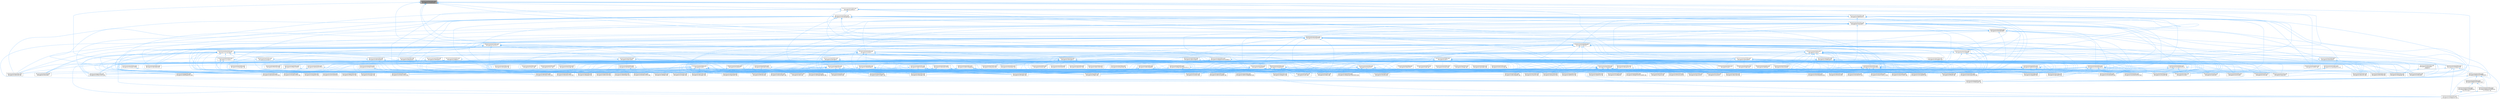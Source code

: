 digraph "/home/runner/work/doxygen/doxygen/src/linkedmap.h"
{
 // INTERACTIVE_SVG=YES
 // LATEX_PDF_SIZE
  bgcolor="transparent";
  edge [fontname=Helvetica,fontsize=10,labelfontname=Helvetica,labelfontsize=10];
  node [fontname=Helvetica,fontsize=10,shape=box,height=0.2,width=0.4];
  Node1 [label="/home/runner/work/doxygen\l/doxygen/src/linkedmap.h",height=0.2,width=0.4,color="gray40", fillcolor="grey60", style="filled", fontcolor="black",tooltip=" "];
  Node1 -> Node2 [dir="back",color="steelblue1",style="solid"];
  Node2 [label="/home/runner/work/doxygen\l/doxygen/src/classlist.h",height=0.2,width=0.4,color="grey40", fillcolor="white", style="filled",URL="$d2/df8/classlist_8h.html",tooltip=" "];
  Node2 -> Node3 [dir="back",color="steelblue1",style="solid"];
  Node3 [label="/home/runner/work/doxygen\l/doxygen/src/classdef.cpp",height=0.2,width=0.4,color="grey40", fillcolor="white", style="filled",URL="$de/d89/classdef_8cpp.html",tooltip=" "];
  Node2 -> Node4 [dir="back",color="steelblue1",style="solid"];
  Node4 [label="/home/runner/work/doxygen\l/doxygen/src/classlist.cpp",height=0.2,width=0.4,color="grey40", fillcolor="white", style="filled",URL="$d6/d10/classlist_8cpp.html",tooltip=" "];
  Node2 -> Node5 [dir="back",color="steelblue1",style="solid"];
  Node5 [label="/home/runner/work/doxygen\l/doxygen/src/code.l",height=0.2,width=0.4,color="grey40", fillcolor="white", style="filled",URL="$da/d1f/code_8l.html",tooltip=" "];
  Node2 -> Node6 [dir="back",color="steelblue1",style="solid"];
  Node6 [label="/home/runner/work/doxygen\l/doxygen/src/context.cpp",height=0.2,width=0.4,color="grey40", fillcolor="white", style="filled",URL="$db/d12/context_8cpp.html",tooltip=" "];
  Node2 -> Node7 [dir="back",color="steelblue1",style="solid"];
  Node7 [label="/home/runner/work/doxygen\l/doxygen/src/defgen.cpp",height=0.2,width=0.4,color="grey40", fillcolor="white", style="filled",URL="$d3/d17/defgen_8cpp.html",tooltip=" "];
  Node2 -> Node8 [dir="back",color="steelblue1",style="solid"];
  Node8 [label="/home/runner/work/doxygen\l/doxygen/src/diagram.cpp",height=0.2,width=0.4,color="grey40", fillcolor="white", style="filled",URL="$da/d0d/diagram_8cpp.html",tooltip=" "];
  Node2 -> Node9 [dir="back",color="steelblue1",style="solid"];
  Node9 [label="/home/runner/work/doxygen\l/doxygen/src/docbookgen.cpp",height=0.2,width=0.4,color="grey40", fillcolor="white", style="filled",URL="$d8/d29/docbookgen_8cpp.html",tooltip=" "];
  Node2 -> Node10 [dir="back",color="steelblue1",style="solid"];
  Node10 [label="/home/runner/work/doxygen\l/doxygen/src/docparser.cpp",height=0.2,width=0.4,color="grey40", fillcolor="white", style="filled",URL="$da/d17/docparser_8cpp.html",tooltip=" "];
  Node2 -> Node11 [dir="back",color="steelblue1",style="solid"];
  Node11 [label="/home/runner/work/doxygen\l/doxygen/src/dotgfxhierarchytable.cpp",height=0.2,width=0.4,color="grey40", fillcolor="white", style="filled",URL="$d4/d09/dotgfxhierarchytable_8cpp.html",tooltip=" "];
  Node2 -> Node12 [dir="back",color="steelblue1",style="solid"];
  Node12 [label="/home/runner/work/doxygen\l/doxygen/src/dotgroupcollaboration.cpp",height=0.2,width=0.4,color="grey40", fillcolor="white", style="filled",URL="$d1/d86/dotgroupcollaboration_8cpp.html",tooltip=" "];
  Node2 -> Node13 [dir="back",color="steelblue1",style="solid"];
  Node13 [label="/home/runner/work/doxygen\l/doxygen/src/doxygen.cpp",height=0.2,width=0.4,color="grey40", fillcolor="white", style="filled",URL="$dc/d98/doxygen_8cpp.html",tooltip=" "];
  Node2 -> Node14 [dir="back",color="steelblue1",style="solid"];
  Node14 [label="/home/runner/work/doxygen\l/doxygen/src/filedef.cpp",height=0.2,width=0.4,color="grey40", fillcolor="white", style="filled",URL="$d6/ddc/filedef_8cpp.html",tooltip=" "];
  Node2 -> Node15 [dir="back",color="steelblue1",style="solid"];
  Node15 [label="/home/runner/work/doxygen\l/doxygen/src/fortrancode.l",height=0.2,width=0.4,color="grey40", fillcolor="white", style="filled",URL="$d9/d5b/fortrancode_8l.html",tooltip=" "];
  Node2 -> Node16 [dir="back",color="steelblue1",style="solid"];
  Node16 [label="/home/runner/work/doxygen\l/doxygen/src/groupdef.cpp",height=0.2,width=0.4,color="grey40", fillcolor="white", style="filled",URL="$d6/d42/groupdef_8cpp.html",tooltip=" "];
  Node2 -> Node17 [dir="back",color="steelblue1",style="solid"];
  Node17 [label="/home/runner/work/doxygen\l/doxygen/src/index.cpp",height=0.2,width=0.4,color="grey40", fillcolor="white", style="filled",URL="$db/d14/index_8cpp.html",tooltip="This file contains functions for the various index pages."];
  Node2 -> Node18 [dir="back",color="steelblue1",style="solid"];
  Node18 [label="/home/runner/work/doxygen\l/doxygen/src/latexgen.cpp",height=0.2,width=0.4,color="grey40", fillcolor="white", style="filled",URL="$d4/d42/latexgen_8cpp.html",tooltip=" "];
  Node2 -> Node19 [dir="back",color="steelblue1",style="solid"];
  Node19 [label="/home/runner/work/doxygen\l/doxygen/src/namespacedef.cpp",height=0.2,width=0.4,color="grey40", fillcolor="white", style="filled",URL="$d7/d1c/namespacedef_8cpp.html",tooltip=" "];
  Node2 -> Node20 [dir="back",color="steelblue1",style="solid"];
  Node20 [label="/home/runner/work/doxygen\l/doxygen/src/perlmodgen.cpp",height=0.2,width=0.4,color="grey40", fillcolor="white", style="filled",URL="$de/dd0/perlmodgen_8cpp.html",tooltip=" "];
  Node2 -> Node21 [dir="back",color="steelblue1",style="solid"];
  Node21 [label="/home/runner/work/doxygen\l/doxygen/src/pycode.l",height=0.2,width=0.4,color="grey40", fillcolor="white", style="filled",URL="$d3/ded/pycode_8l.html",tooltip=" "];
  Node2 -> Node22 [dir="back",color="steelblue1",style="solid"];
  Node22 [label="/home/runner/work/doxygen\l/doxygen/src/rtfgen.cpp",height=0.2,width=0.4,color="grey40", fillcolor="white", style="filled",URL="$d0/d9c/rtfgen_8cpp.html",tooltip=" "];
  Node2 -> Node23 [dir="back",color="steelblue1",style="solid"];
  Node23 [label="/home/runner/work/doxygen\l/doxygen/src/searchindex_js.cpp",height=0.2,width=0.4,color="grey40", fillcolor="white", style="filled",URL="$d9/d2f/searchindex__js_8cpp.html",tooltip=" "];
  Node2 -> Node24 [dir="back",color="steelblue1",style="solid"];
  Node24 [label="/home/runner/work/doxygen\l/doxygen/src/util.cpp",height=0.2,width=0.4,color="grey40", fillcolor="white", style="filled",URL="$df/d2d/util_8cpp.html",tooltip=" "];
  Node2 -> Node25 [dir="back",color="steelblue1",style="solid"];
  Node25 [label="/home/runner/work/doxygen\l/doxygen/src/vhdldocgen.cpp",height=0.2,width=0.4,color="grey40", fillcolor="white", style="filled",URL="$de/dea/vhdldocgen_8cpp.html",tooltip=" "];
  Node2 -> Node26 [dir="back",color="steelblue1",style="solid"];
  Node26 [label="/home/runner/work/doxygen\l/doxygen/src/xmlgen.cpp",height=0.2,width=0.4,color="grey40", fillcolor="white", style="filled",URL="$d0/dc3/xmlgen_8cpp.html",tooltip=" "];
  Node1 -> Node27 [dir="back",color="steelblue1",style="solid"];
  Node27 [label="/home/runner/work/doxygen\l/doxygen/src/dirdef.h",height=0.2,width=0.4,color="grey40", fillcolor="white", style="filled",URL="$d6/d15/dirdef_8h.html",tooltip=" "];
  Node27 -> Node6 [dir="back",color="steelblue1",style="solid"];
  Node27 -> Node28 [dir="back",color="steelblue1",style="solid"];
  Node28 [label="/home/runner/work/doxygen\l/doxygen/src/definition.cpp",height=0.2,width=0.4,color="grey40", fillcolor="white", style="filled",URL="$d3/dea/definition_8cpp.html",tooltip=" "];
  Node27 -> Node29 [dir="back",color="steelblue1",style="solid"];
  Node29 [label="/home/runner/work/doxygen\l/doxygen/src/dirdef.cpp",height=0.2,width=0.4,color="grey40", fillcolor="white", style="filled",URL="$d8/d52/dirdef_8cpp.html",tooltip=" "];
  Node27 -> Node9 [dir="back",color="steelblue1",style="solid"];
  Node27 -> Node30 [dir="back",color="steelblue1",style="solid"];
  Node30 [label="/home/runner/work/doxygen\l/doxygen/src/dotdirdeps.h",height=0.2,width=0.4,color="grey40", fillcolor="white", style="filled",URL="$d3/dcf/dotdirdeps_8h.html",tooltip=" "];
  Node30 -> Node6 [dir="back",color="steelblue1",style="solid"];
  Node30 -> Node29 [dir="back",color="steelblue1",style="solid"];
  Node30 -> Node9 [dir="back",color="steelblue1",style="solid"];
  Node30 -> Node31 [dir="back",color="steelblue1",style="solid"];
  Node31 [label="/home/runner/work/doxygen\l/doxygen/src/dotdirdeps.cpp",height=0.2,width=0.4,color="grey40", fillcolor="white", style="filled",URL="$da/d45/dotdirdeps_8cpp.html",tooltip=" "];
  Node30 -> Node32 [dir="back",color="steelblue1",style="solid"];
  Node32 [label="/home/runner/work/doxygen\l/doxygen/src/htmlgen.cpp",height=0.2,width=0.4,color="grey40", fillcolor="white", style="filled",URL="$d8/d6e/htmlgen_8cpp.html",tooltip=" "];
  Node30 -> Node18 [dir="back",color="steelblue1",style="solid"];
  Node30 -> Node22 [dir="back",color="steelblue1",style="solid"];
  Node27 -> Node13 [dir="back",color="steelblue1",style="solid"];
  Node27 -> Node33 [dir="back",color="steelblue1",style="solid"];
  Node33 [label="/home/runner/work/doxygen\l/doxygen/src/doxygen.h",height=0.2,width=0.4,color="grey40", fillcolor="white", style="filled",URL="$d1/da1/doxygen_8h.html",tooltip=" "];
  Node33 -> Node3 [dir="back",color="steelblue1",style="solid"];
  Node33 -> Node4 [dir="back",color="steelblue1",style="solid"];
  Node33 -> Node5 [dir="back",color="steelblue1",style="solid"];
  Node33 -> Node34 [dir="back",color="steelblue1",style="solid"];
  Node34 [label="/home/runner/work/doxygen\l/doxygen/src/commentcnv.l",height=0.2,width=0.4,color="grey40", fillcolor="white", style="filled",URL="$d0/d47/commentcnv_8l.html",tooltip=" "];
  Node33 -> Node35 [dir="back",color="steelblue1",style="solid"];
  Node35 [label="/home/runner/work/doxygen\l/doxygen/src/commentscan.l",height=0.2,width=0.4,color="grey40", fillcolor="white", style="filled",URL="$d7/d5f/commentscan_8l.html",tooltip=" "];
  Node33 -> Node36 [dir="back",color="steelblue1",style="solid"];
  Node36 [label="/home/runner/work/doxygen\l/doxygen/src/conceptdef.cpp",height=0.2,width=0.4,color="grey40", fillcolor="white", style="filled",URL="$d8/d0a/conceptdef_8cpp.html",tooltip=" "];
  Node33 -> Node6 [dir="back",color="steelblue1",style="solid"];
  Node33 -> Node7 [dir="back",color="steelblue1",style="solid"];
  Node33 -> Node28 [dir="back",color="steelblue1",style="solid"];
  Node33 -> Node8 [dir="back",color="steelblue1",style="solid"];
  Node33 -> Node29 [dir="back",color="steelblue1",style="solid"];
  Node33 -> Node9 [dir="back",color="steelblue1",style="solid"];
  Node33 -> Node37 [dir="back",color="steelblue1",style="solid"];
  Node37 [label="/home/runner/work/doxygen\l/doxygen/src/docbookvisitor.cpp",height=0.2,width=0.4,color="grey40", fillcolor="white", style="filled",URL="$dc/d05/docbookvisitor_8cpp.html",tooltip=" "];
  Node33 -> Node38 [dir="back",color="steelblue1",style="solid"];
  Node38 [label="/home/runner/work/doxygen\l/doxygen/src/docgroup.cpp",height=0.2,width=0.4,color="grey40", fillcolor="white", style="filled",URL="$d3/d36/docgroup_8cpp.html",tooltip=" "];
  Node33 -> Node39 [dir="back",color="steelblue1",style="solid"];
  Node39 [label="/home/runner/work/doxygen\l/doxygen/src/docnode.cpp",height=0.2,width=0.4,color="grey40", fillcolor="white", style="filled",URL="$d0/d2b/docnode_8cpp.html",tooltip=" "];
  Node33 -> Node10 [dir="back",color="steelblue1",style="solid"];
  Node33 -> Node40 [dir="back",color="steelblue1",style="solid"];
  Node40 [label="/home/runner/work/doxygen\l/doxygen/src/docsets.cpp",height=0.2,width=0.4,color="grey40", fillcolor="white", style="filled",URL="$d7/d8f/docsets_8cpp.html",tooltip=" "];
  Node33 -> Node41 [dir="back",color="steelblue1",style="solid"];
  Node41 [label="/home/runner/work/doxygen\l/doxygen/src/doctokenizer.l",height=0.2,width=0.4,color="grey40", fillcolor="white", style="filled",URL="$d1/d39/doctokenizer_8l.html",tooltip=" "];
  Node33 -> Node42 [dir="back",color="steelblue1",style="solid"];
  Node42 [label="/home/runner/work/doxygen\l/doxygen/src/docvisitor.cpp",height=0.2,width=0.4,color="grey40", fillcolor="white", style="filled",URL="$da/d39/docvisitor_8cpp.html",tooltip=" "];
  Node33 -> Node43 [dir="back",color="steelblue1",style="solid"];
  Node43 [label="/home/runner/work/doxygen\l/doxygen/src/dot.cpp",height=0.2,width=0.4,color="grey40", fillcolor="white", style="filled",URL="$de/daa/dot_8cpp.html",tooltip=" "];
  Node33 -> Node44 [dir="back",color="steelblue1",style="solid"];
  Node44 [label="/home/runner/work/doxygen\l/doxygen/src/dot.h",height=0.2,width=0.4,color="grey40", fillcolor="white", style="filled",URL="$d6/d4a/dot_8h.html",tooltip=" "];
  Node44 -> Node3 [dir="back",color="steelblue1",style="solid"];
  Node44 -> Node6 [dir="back",color="steelblue1",style="solid"];
  Node44 -> Node7 [dir="back",color="steelblue1",style="solid"];
  Node44 -> Node29 [dir="back",color="steelblue1",style="solid"];
  Node44 -> Node9 [dir="back",color="steelblue1",style="solid"];
  Node44 -> Node37 [dir="back",color="steelblue1",style="solid"];
  Node44 -> Node43 [dir="back",color="steelblue1",style="solid"];
  Node44 -> Node45 [dir="back",color="steelblue1",style="solid"];
  Node45 [label="/home/runner/work/doxygen\l/doxygen/src/dotfilepatcher.cpp",height=0.2,width=0.4,color="grey40", fillcolor="white", style="filled",URL="$d9/d92/dotfilepatcher_8cpp.html",tooltip=" "];
  Node44 -> Node46 [dir="back",color="steelblue1",style="solid"];
  Node46 [label="/home/runner/work/doxygen\l/doxygen/src/dotgraph.cpp",height=0.2,width=0.4,color="grey40", fillcolor="white", style="filled",URL="$de/d45/dotgraph_8cpp.html",tooltip=" "];
  Node44 -> Node47 [dir="back",color="steelblue1",style="solid"];
  Node47 [label="/home/runner/work/doxygen\l/doxygen/src/dotlegendgraph.cpp",height=0.2,width=0.4,color="grey40", fillcolor="white", style="filled",URL="$d4/d33/dotlegendgraph_8cpp.html",tooltip=" "];
  Node44 -> Node48 [dir="back",color="steelblue1",style="solid"];
  Node48 [label="/home/runner/work/doxygen\l/doxygen/src/dotrunner.cpp",height=0.2,width=0.4,color="grey40", fillcolor="white", style="filled",URL="$d1/dfe/dotrunner_8cpp.html",tooltip=" "];
  Node44 -> Node13 [dir="back",color="steelblue1",style="solid"];
  Node44 -> Node14 [dir="back",color="steelblue1",style="solid"];
  Node44 -> Node16 [dir="back",color="steelblue1",style="solid"];
  Node44 -> Node49 [dir="back",color="steelblue1",style="solid"];
  Node49 [label="/home/runner/work/doxygen\l/doxygen/src/htmldocvisitor.cpp",height=0.2,width=0.4,color="grey40", fillcolor="white", style="filled",URL="$da/db0/htmldocvisitor_8cpp.html",tooltip=" "];
  Node44 -> Node32 [dir="back",color="steelblue1",style="solid"];
  Node44 -> Node17 [dir="back",color="steelblue1",style="solid"];
  Node44 -> Node50 [dir="back",color="steelblue1",style="solid"];
  Node50 [label="/home/runner/work/doxygen\l/doxygen/src/latexdocvisitor.cpp",height=0.2,width=0.4,color="grey40", fillcolor="white", style="filled",URL="$d1/d4e/latexdocvisitor_8cpp.html",tooltip=" "];
  Node44 -> Node18 [dir="back",color="steelblue1",style="solid"];
  Node44 -> Node51 [dir="back",color="steelblue1",style="solid"];
  Node51 [label="/home/runner/work/doxygen\l/doxygen/src/mandocvisitor.cpp",height=0.2,width=0.4,color="grey40", fillcolor="white", style="filled",URL="$d8/dde/mandocvisitor_8cpp.html",tooltip=" "];
  Node44 -> Node52 [dir="back",color="steelblue1",style="solid"];
  Node52 [label="/home/runner/work/doxygen\l/doxygen/src/memberdef.cpp",height=0.2,width=0.4,color="grey40", fillcolor="white", style="filled",URL="$d0/d72/memberdef_8cpp.html",tooltip=" "];
  Node44 -> Node53 [dir="back",color="steelblue1",style="solid"];
  Node53 [label="/home/runner/work/doxygen\l/doxygen/src/rtfdocvisitor.cpp",height=0.2,width=0.4,color="grey40", fillcolor="white", style="filled",URL="$de/d9a/rtfdocvisitor_8cpp.html",tooltip=" "];
  Node44 -> Node22 [dir="back",color="steelblue1",style="solid"];
  Node44 -> Node54 [dir="back",color="steelblue1",style="solid"];
  Node54 [label="/home/runner/work/doxygen\l/doxygen/src/xmldocvisitor.cpp",height=0.2,width=0.4,color="grey40", fillcolor="white", style="filled",URL="$dd/db6/xmldocvisitor_8cpp.html",tooltip=" "];
  Node44 -> Node26 [dir="back",color="steelblue1",style="solid"];
  Node33 -> Node31 [dir="back",color="steelblue1",style="solid"];
  Node33 -> Node45 [dir="back",color="steelblue1",style="solid"];
  Node33 -> Node11 [dir="back",color="steelblue1",style="solid"];
  Node33 -> Node46 [dir="back",color="steelblue1",style="solid"];
  Node33 -> Node12 [dir="back",color="steelblue1",style="solid"];
  Node33 -> Node47 [dir="back",color="steelblue1",style="solid"];
  Node33 -> Node55 [dir="back",color="steelblue1",style="solid"];
  Node55 [label="/home/runner/work/doxygen\l/doxygen/src/dotnode.cpp",height=0.2,width=0.4,color="grey40", fillcolor="white", style="filled",URL="$df/d58/dotnode_8cpp.html",tooltip=" "];
  Node33 -> Node48 [dir="back",color="steelblue1",style="solid"];
  Node33 -> Node13 [dir="back",color="steelblue1",style="solid"];
  Node33 -> Node56 [dir="back",color="steelblue1",style="solid"];
  Node56 [label="/home/runner/work/doxygen\l/doxygen/src/eclipsehelp.cpp",height=0.2,width=0.4,color="grey40", fillcolor="white", style="filled",URL="$d8/d56/eclipsehelp_8cpp.html",tooltip=" "];
  Node33 -> Node57 [dir="back",color="steelblue1",style="solid"];
  Node57 [label="/home/runner/work/doxygen\l/doxygen/src/entry.cpp",height=0.2,width=0.4,color="grey40", fillcolor="white", style="filled",URL="$d2/dd2/entry_8cpp.html",tooltip=" "];
  Node33 -> Node14 [dir="back",color="steelblue1",style="solid"];
  Node33 -> Node58 [dir="back",color="steelblue1",style="solid"];
  Node58 [label="/home/runner/work/doxygen\l/doxygen/src/formula.cpp",height=0.2,width=0.4,color="grey40", fillcolor="white", style="filled",URL="$d7/d5b/formula_8cpp.html",tooltip=" "];
  Node33 -> Node15 [dir="back",color="steelblue1",style="solid"];
  Node33 -> Node59 [dir="back",color="steelblue1",style="solid"];
  Node59 [label="/home/runner/work/doxygen\l/doxygen/src/fortranscanner.l",height=0.2,width=0.4,color="grey40", fillcolor="white", style="filled",URL="$dd/d00/fortranscanner_8l.html",tooltip=" "];
  Node33 -> Node60 [dir="back",color="steelblue1",style="solid"];
  Node60 [label="/home/runner/work/doxygen\l/doxygen/src/ftvhelp.cpp",height=0.2,width=0.4,color="grey40", fillcolor="white", style="filled",URL="$db/d41/ftvhelp_8cpp.html",tooltip=" "];
  Node33 -> Node16 [dir="back",color="steelblue1",style="solid"];
  Node33 -> Node49 [dir="back",color="steelblue1",style="solid"];
  Node33 -> Node32 [dir="back",color="steelblue1",style="solid"];
  Node33 -> Node61 [dir="back",color="steelblue1",style="solid"];
  Node61 [label="/home/runner/work/doxygen\l/doxygen/src/htmlhelp.cpp",height=0.2,width=0.4,color="grey40", fillcolor="white", style="filled",URL="$d3/d4b/htmlhelp_8cpp.html",tooltip=" "];
  Node33 -> Node17 [dir="back",color="steelblue1",style="solid"];
  Node33 -> Node50 [dir="back",color="steelblue1",style="solid"];
  Node33 -> Node18 [dir="back",color="steelblue1",style="solid"];
  Node33 -> Node62 [dir="back",color="steelblue1",style="solid"];
  Node62 [label="/home/runner/work/doxygen\l/doxygen/src/layout.cpp",height=0.2,width=0.4,color="grey40", fillcolor="white", style="filled",URL="$db/d16/layout_8cpp.html",tooltip=" "];
  Node33 -> Node63 [dir="back",color="steelblue1",style="solid"];
  Node63 [label="/home/runner/work/doxygen\l/doxygen/src/lexcode.l",height=0.2,width=0.4,color="grey40", fillcolor="white", style="filled",URL="$d0/d7e/lexcode_8l.html",tooltip=" "];
  Node33 -> Node64 [dir="back",color="steelblue1",style="solid"];
  Node64 [label="/home/runner/work/doxygen\l/doxygen/src/main.cpp",height=0.2,width=0.4,color="grey40", fillcolor="white", style="filled",URL="$df/d0a/main_8cpp.html",tooltip="main entry point for doxygen"];
  Node33 -> Node51 [dir="back",color="steelblue1",style="solid"];
  Node33 -> Node65 [dir="back",color="steelblue1",style="solid"];
  Node65 [label="/home/runner/work/doxygen\l/doxygen/src/mangen.cpp",height=0.2,width=0.4,color="grey40", fillcolor="white", style="filled",URL="$d7/de7/mangen_8cpp.html",tooltip=" "];
  Node33 -> Node66 [dir="back",color="steelblue1",style="solid"];
  Node66 [label="/home/runner/work/doxygen\l/doxygen/src/markdown.cpp",height=0.2,width=0.4,color="grey40", fillcolor="white", style="filled",URL="$de/d04/markdown_8cpp.html",tooltip=" "];
  Node33 -> Node52 [dir="back",color="steelblue1",style="solid"];
  Node33 -> Node67 [dir="back",color="steelblue1",style="solid"];
  Node67 [label="/home/runner/work/doxygen\l/doxygen/src/membergroup.cpp",height=0.2,width=0.4,color="grey40", fillcolor="white", style="filled",URL="$d6/d18/membergroup_8cpp.html",tooltip=" "];
  Node33 -> Node68 [dir="back",color="steelblue1",style="solid"];
  Node68 [label="/home/runner/work/doxygen\l/doxygen/src/memberlist.cpp",height=0.2,width=0.4,color="grey40", fillcolor="white", style="filled",URL="$d0/d14/memberlist_8cpp.html",tooltip=" "];
  Node33 -> Node69 [dir="back",color="steelblue1",style="solid"];
  Node69 [label="/home/runner/work/doxygen\l/doxygen/src/message.cpp",height=0.2,width=0.4,color="grey40", fillcolor="white", style="filled",URL="$d8/d6a/message_8cpp.html",tooltip=" "];
  Node33 -> Node70 [dir="back",color="steelblue1",style="solid"];
  Node70 [label="/home/runner/work/doxygen\l/doxygen/src/msc.cpp",height=0.2,width=0.4,color="grey40", fillcolor="white", style="filled",URL="$db/d33/msc_8cpp.html",tooltip=" "];
  Node33 -> Node19 [dir="back",color="steelblue1",style="solid"];
  Node33 -> Node71 [dir="back",color="steelblue1",style="solid"];
  Node71 [label="/home/runner/work/doxygen\l/doxygen/src/outputgen.cpp",height=0.2,width=0.4,color="grey40", fillcolor="white", style="filled",URL="$d0/d17/outputgen_8cpp.html",tooltip=" "];
  Node33 -> Node72 [dir="back",color="steelblue1",style="solid"];
  Node72 [label="/home/runner/work/doxygen\l/doxygen/src/outputlist.cpp",height=0.2,width=0.4,color="grey40", fillcolor="white", style="filled",URL="$db/dd8/outputlist_8cpp.html",tooltip=" "];
  Node33 -> Node73 [dir="back",color="steelblue1",style="solid"];
  Node73 [label="/home/runner/work/doxygen\l/doxygen/src/outputlist.h",height=0.2,width=0.4,color="grey40", fillcolor="white", style="filled",URL="$d2/db9/outputlist_8h.html",tooltip=" "];
  Node73 -> Node3 [dir="back",color="steelblue1",style="solid"];
  Node73 -> Node4 [dir="back",color="steelblue1",style="solid"];
  Node73 -> Node5 [dir="back",color="steelblue1",style="solid"];
  Node73 -> Node36 [dir="back",color="steelblue1",style="solid"];
  Node73 -> Node6 [dir="back",color="steelblue1",style="solid"];
  Node73 -> Node28 [dir="back",color="steelblue1",style="solid"];
  Node73 -> Node29 [dir="back",color="steelblue1",style="solid"];
  Node73 -> Node9 [dir="back",color="steelblue1",style="solid"];
  Node73 -> Node13 [dir="back",color="steelblue1",style="solid"];
  Node73 -> Node14 [dir="back",color="steelblue1",style="solid"];
  Node73 -> Node74 [dir="back",color="steelblue1",style="solid"];
  Node74 [label="/home/runner/work/doxygen\l/doxygen/src/fileparser.cpp",height=0.2,width=0.4,color="grey40", fillcolor="white", style="filled",URL="$d9/d74/fileparser_8cpp.html",tooltip=" "];
  Node73 -> Node15 [dir="back",color="steelblue1",style="solid"];
  Node73 -> Node60 [dir="back",color="steelblue1",style="solid"];
  Node73 -> Node16 [dir="back",color="steelblue1",style="solid"];
  Node73 -> Node49 [dir="back",color="steelblue1",style="solid"];
  Node73 -> Node32 [dir="back",color="steelblue1",style="solid"];
  Node73 -> Node17 [dir="back",color="steelblue1",style="solid"];
  Node73 -> Node50 [dir="back",color="steelblue1",style="solid"];
  Node73 -> Node18 [dir="back",color="steelblue1",style="solid"];
  Node73 -> Node63 [dir="back",color="steelblue1",style="solid"];
  Node73 -> Node65 [dir="back",color="steelblue1",style="solid"];
  Node73 -> Node52 [dir="back",color="steelblue1",style="solid"];
  Node73 -> Node67 [dir="back",color="steelblue1",style="solid"];
  Node73 -> Node68 [dir="back",color="steelblue1",style="solid"];
  Node73 -> Node19 [dir="back",color="steelblue1",style="solid"];
  Node73 -> Node72 [dir="back",color="steelblue1",style="solid"];
  Node73 -> Node75 [dir="back",color="steelblue1",style="solid"];
  Node75 [label="/home/runner/work/doxygen\l/doxygen/src/pagedef.cpp",height=0.2,width=0.4,color="grey40", fillcolor="white", style="filled",URL="$d9/db4/pagedef_8cpp.html",tooltip=" "];
  Node73 -> Node21 [dir="back",color="steelblue1",style="solid"];
  Node73 -> Node22 [dir="back",color="steelblue1",style="solid"];
  Node73 -> Node76 [dir="back",color="steelblue1",style="solid"];
  Node76 [label="/home/runner/work/doxygen\l/doxygen/src/sqlcode.l",height=0.2,width=0.4,color="grey40", fillcolor="white", style="filled",URL="$d2/dda/sqlcode_8l.html",tooltip=" "];
  Node73 -> Node77 [dir="back",color="steelblue1",style="solid"];
  Node77 [label="/home/runner/work/doxygen\l/doxygen/src/tooltip.cpp",height=0.2,width=0.4,color="grey40", fillcolor="white", style="filled",URL="$d7/d56/tooltip_8cpp.html",tooltip=" "];
  Node73 -> Node24 [dir="back",color="steelblue1",style="solid"];
  Node73 -> Node78 [dir="back",color="steelblue1",style="solid"];
  Node78 [label="/home/runner/work/doxygen\l/doxygen/src/vhdlcode.l",height=0.2,width=0.4,color="grey40", fillcolor="white", style="filled",URL="$d5/d6a/vhdlcode_8l.html",tooltip=" "];
  Node73 -> Node25 [dir="back",color="steelblue1",style="solid"];
  Node73 -> Node79 [dir="back",color="steelblue1",style="solid"];
  Node79 [label="/home/runner/work/doxygen\l/doxygen/src/vhdljjparser.cpp",height=0.2,width=0.4,color="grey40", fillcolor="white", style="filled",URL="$d1/d86/vhdljjparser_8cpp.html",tooltip=" "];
  Node73 -> Node80 [dir="back",color="steelblue1",style="solid"];
  Node80 [label="/home/runner/work/doxygen\l/doxygen/src/xmlcode.l",height=0.2,width=0.4,color="grey40", fillcolor="white", style="filled",URL="$dc/dc1/xmlcode_8l.html",tooltip=" "];
  Node73 -> Node26 [dir="back",color="steelblue1",style="solid"];
  Node33 -> Node75 [dir="back",color="steelblue1",style="solid"];
  Node33 -> Node20 [dir="back",color="steelblue1",style="solid"];
  Node33 -> Node81 [dir="back",color="steelblue1",style="solid"];
  Node81 [label="/home/runner/work/doxygen\l/doxygen/src/plantuml.cpp",height=0.2,width=0.4,color="grey40", fillcolor="white", style="filled",URL="$d7/d5b/plantuml_8cpp.html",tooltip=" "];
  Node33 -> Node82 [dir="back",color="steelblue1",style="solid"];
  Node82 [label="/home/runner/work/doxygen\l/doxygen/src/pre.l",height=0.2,width=0.4,color="grey40", fillcolor="white", style="filled",URL="$d0/da7/pre_8l.html",tooltip=" "];
  Node33 -> Node21 [dir="back",color="steelblue1",style="solid"];
  Node33 -> Node83 [dir="back",color="steelblue1",style="solid"];
  Node83 [label="/home/runner/work/doxygen\l/doxygen/src/pyscanner.l",height=0.2,width=0.4,color="grey40", fillcolor="white", style="filled",URL="$de/d2b/pyscanner_8l.html",tooltip=" "];
  Node33 -> Node84 [dir="back",color="steelblue1",style="solid"];
  Node84 [label="/home/runner/work/doxygen\l/doxygen/src/qhp.cpp",height=0.2,width=0.4,color="grey40", fillcolor="white", style="filled",URL="$d9/d45/qhp_8cpp.html",tooltip=" "];
  Node33 -> Node53 [dir="back",color="steelblue1",style="solid"];
  Node33 -> Node22 [dir="back",color="steelblue1",style="solid"];
  Node33 -> Node85 [dir="back",color="steelblue1",style="solid"];
  Node85 [label="/home/runner/work/doxygen\l/doxygen/src/scanner.l",height=0.2,width=0.4,color="grey40", fillcolor="white", style="filled",URL="$da/d11/scanner_8l.html",tooltip=" "];
  Node33 -> Node86 [dir="back",color="steelblue1",style="solid"];
  Node86 [label="/home/runner/work/doxygen\l/doxygen/src/searchindex.cpp",height=0.2,width=0.4,color="grey40", fillcolor="white", style="filled",URL="$d7/d79/searchindex_8cpp.html",tooltip=" "];
  Node33 -> Node23 [dir="back",color="steelblue1",style="solid"];
  Node33 -> Node76 [dir="back",color="steelblue1",style="solid"];
  Node33 -> Node87 [dir="back",color="steelblue1",style="solid"];
  Node87 [label="/home/runner/work/doxygen\l/doxygen/src/symbolresolver.cpp",height=0.2,width=0.4,color="grey40", fillcolor="white", style="filled",URL="$d2/d99/symbolresolver_8cpp.html",tooltip=" "];
  Node33 -> Node88 [dir="back",color="steelblue1",style="solid"];
  Node88 [label="/home/runner/work/doxygen\l/doxygen/src/tagreader.cpp",height=0.2,width=0.4,color="grey40", fillcolor="white", style="filled",URL="$d4/d7b/tagreader_8cpp.html",tooltip=" "];
  Node33 -> Node77 [dir="back",color="steelblue1",style="solid"];
  Node33 -> Node24 [dir="back",color="steelblue1",style="solid"];
  Node33 -> Node78 [dir="back",color="steelblue1",style="solid"];
  Node33 -> Node25 [dir="back",color="steelblue1",style="solid"];
  Node33 -> Node79 [dir="back",color="steelblue1",style="solid"];
  Node33 -> Node80 [dir="back",color="steelblue1",style="solid"];
  Node33 -> Node54 [dir="back",color="steelblue1",style="solid"];
  Node33 -> Node26 [dir="back",color="steelblue1",style="solid"];
  Node27 -> Node14 [dir="back",color="steelblue1",style="solid"];
  Node27 -> Node16 [dir="back",color="steelblue1",style="solid"];
  Node27 -> Node89 [dir="back",color="steelblue1",style="solid"];
  Node89 [label="/home/runner/work/doxygen\l/doxygen/src/groupdef.h",height=0.2,width=0.4,color="grey40", fillcolor="white", style="filled",URL="$d1/de6/groupdef_8h.html",tooltip=" "];
  Node89 -> Node3 [dir="back",color="steelblue1",style="solid"];
  Node89 -> Node4 [dir="back",color="steelblue1",style="solid"];
  Node89 -> Node5 [dir="back",color="steelblue1",style="solid"];
  Node89 -> Node6 [dir="back",color="steelblue1",style="solid"];
  Node89 -> Node28 [dir="back",color="steelblue1",style="solid"];
  Node89 -> Node9 [dir="back",color="steelblue1",style="solid"];
  Node89 -> Node39 [dir="back",color="steelblue1",style="solid"];
  Node89 -> Node10 [dir="back",color="steelblue1",style="solid"];
  Node89 -> Node40 [dir="back",color="steelblue1",style="solid"];
  Node89 -> Node90 [dir="back",color="steelblue1",style="solid"];
  Node90 [label="/home/runner/work/doxygen\l/doxygen/src/dotgroupcollaboration.h",height=0.2,width=0.4,color="grey40", fillcolor="white", style="filled",URL="$d7/d99/dotgroupcollaboration_8h.html",tooltip=" "];
  Node90 -> Node6 [dir="back",color="steelblue1",style="solid"];
  Node90 -> Node9 [dir="back",color="steelblue1",style="solid"];
  Node90 -> Node12 [dir="back",color="steelblue1",style="solid"];
  Node90 -> Node16 [dir="back",color="steelblue1",style="solid"];
  Node90 -> Node32 [dir="back",color="steelblue1",style="solid"];
  Node90 -> Node18 [dir="back",color="steelblue1",style="solid"];
  Node89 -> Node13 [dir="back",color="steelblue1",style="solid"];
  Node89 -> Node14 [dir="back",color="steelblue1",style="solid"];
  Node89 -> Node15 [dir="back",color="steelblue1",style="solid"];
  Node89 -> Node16 [dir="back",color="steelblue1",style="solid"];
  Node89 -> Node61 [dir="back",color="steelblue1",style="solid"];
  Node89 -> Node17 [dir="back",color="steelblue1",style="solid"];
  Node89 -> Node18 [dir="back",color="steelblue1",style="solid"];
  Node89 -> Node52 [dir="back",color="steelblue1",style="solid"];
  Node89 -> Node67 [dir="back",color="steelblue1",style="solid"];
  Node89 -> Node68 [dir="back",color="steelblue1",style="solid"];
  Node89 -> Node75 [dir="back",color="steelblue1",style="solid"];
  Node89 -> Node20 [dir="back",color="steelblue1",style="solid"];
  Node89 -> Node21 [dir="back",color="steelblue1",style="solid"];
  Node89 -> Node84 [dir="back",color="steelblue1",style="solid"];
  Node89 -> Node22 [dir="back",color="steelblue1",style="solid"];
  Node89 -> Node86 [dir="back",color="steelblue1",style="solid"];
  Node89 -> Node23 [dir="back",color="steelblue1",style="solid"];
  Node89 -> Node24 [dir="back",color="steelblue1",style="solid"];
  Node89 -> Node25 [dir="back",color="steelblue1",style="solid"];
  Node89 -> Node26 [dir="back",color="steelblue1",style="solid"];
  Node27 -> Node32 [dir="back",color="steelblue1",style="solid"];
  Node27 -> Node17 [dir="back",color="steelblue1",style="solid"];
  Node27 -> Node18 [dir="back",color="steelblue1",style="solid"];
  Node27 -> Node22 [dir="back",color="steelblue1",style="solid"];
  Node27 -> Node24 [dir="back",color="steelblue1",style="solid"];
  Node27 -> Node26 [dir="back",color="steelblue1",style="solid"];
  Node1 -> Node91 [dir="back",color="steelblue1",style="solid"];
  Node91 [label="/home/runner/work/doxygen\l/doxygen/src/filename.h",height=0.2,width=0.4,color="grey40", fillcolor="white", style="filled",URL="$dc/dd6/filename_8h.html",tooltip=" "];
  Node91 -> Node5 [dir="back",color="steelblue1",style="solid"];
  Node91 -> Node6 [dir="back",color="steelblue1",style="solid"];
  Node91 -> Node7 [dir="back",color="steelblue1",style="solid"];
  Node91 -> Node29 [dir="back",color="steelblue1",style="solid"];
  Node91 -> Node9 [dir="back",color="steelblue1",style="solid"];
  Node91 -> Node37 [dir="back",color="steelblue1",style="solid"];
  Node91 -> Node13 [dir="back",color="steelblue1",style="solid"];
  Node91 -> Node14 [dir="back",color="steelblue1",style="solid"];
  Node91 -> Node17 [dir="back",color="steelblue1",style="solid"];
  Node91 -> Node18 [dir="back",color="steelblue1",style="solid"];
  Node91 -> Node20 [dir="back",color="steelblue1",style="solid"];
  Node91 -> Node22 [dir="back",color="steelblue1",style="solid"];
  Node91 -> Node23 [dir="back",color="steelblue1",style="solid"];
  Node91 -> Node88 [dir="back",color="steelblue1",style="solid"];
  Node91 -> Node24 [dir="back",color="steelblue1",style="solid"];
  Node91 -> Node25 [dir="back",color="steelblue1",style="solid"];
  Node91 -> Node54 [dir="back",color="steelblue1",style="solid"];
  Node91 -> Node26 [dir="back",color="steelblue1",style="solid"];
  Node1 -> Node58 [dir="back",color="steelblue1",style="solid"];
  Node1 -> Node89 [dir="back",color="steelblue1",style="solid"];
  Node1 -> Node61 [dir="back",color="steelblue1",style="solid"];
  Node1 -> Node92 [dir="back",color="steelblue1",style="solid"];
  Node92 [label="/home/runner/work/doxygen\l/doxygen/src/memberlist.h",height=0.2,width=0.4,color="grey40", fillcolor="white", style="filled",URL="$dd/d78/memberlist_8h.html",tooltip=" "];
  Node92 -> Node3 [dir="back",color="steelblue1",style="solid"];
  Node92 -> Node93 [dir="back",color="steelblue1",style="solid"];
  Node93 [label="/home/runner/work/doxygen\l/doxygen/src/context.h",height=0.2,width=0.4,color="grey40", fillcolor="white", style="filled",URL="$dc/d1e/context_8h.html",tooltip=" "];
  Node93 -> Node6 [dir="back",color="steelblue1",style="solid"];
  Node93 -> Node13 [dir="back",color="steelblue1",style="solid"];
  Node92 -> Node7 [dir="back",color="steelblue1",style="solid"];
  Node92 -> Node28 [dir="back",color="steelblue1",style="solid"];
  Node92 -> Node9 [dir="back",color="steelblue1",style="solid"];
  Node92 -> Node94 [dir="back",color="steelblue1",style="solid"];
  Node94 [label="/home/runner/work/doxygen\l/doxygen/src/dotcallgraph.cpp",height=0.2,width=0.4,color="grey40", fillcolor="white", style="filled",URL="$d4/dd5/dotcallgraph_8cpp.html",tooltip=" "];
  Node92 -> Node55 [dir="back",color="steelblue1",style="solid"];
  Node92 -> Node13 [dir="back",color="steelblue1",style="solid"];
  Node92 -> Node33 [dir="back",color="steelblue1",style="solid"];
  Node92 -> Node14 [dir="back",color="steelblue1",style="solid"];
  Node92 -> Node95 [dir="back",color="steelblue1",style="solid"];
  Node95 [label="/home/runner/work/doxygen\l/doxygen/src/filedef.h",height=0.2,width=0.4,color="grey40", fillcolor="white", style="filled",URL="$d4/d3a/filedef_8h.html",tooltip=" "];
  Node95 -> Node3 [dir="back",color="steelblue1",style="solid"];
  Node95 -> Node5 [dir="back",color="steelblue1",style="solid"];
  Node95 -> Node96 [dir="back",color="steelblue1",style="solid"];
  Node96 [label="/home/runner/work/doxygen\l/doxygen/src/conceptdef.h",height=0.2,width=0.4,color="grey40", fillcolor="white", style="filled",URL="$da/df1/conceptdef_8h.html",tooltip=" "];
  Node96 -> Node36 [dir="back",color="steelblue1",style="solid"];
  Node96 -> Node13 [dir="back",color="steelblue1",style="solid"];
  Node96 -> Node14 [dir="back",color="steelblue1",style="solid"];
  Node96 -> Node19 [dir="back",color="steelblue1",style="solid"];
  Node96 -> Node97 [dir="back",color="steelblue1",style="solid"];
  Node97 [label="/home/runner/work/doxygen\l/doxygen/src/util.h",height=0.2,width=0.4,color="grey40", fillcolor="white", style="filled",URL="$d8/d3c/util_8h.html",tooltip="A bunch of utility functions."];
  Node97 -> Node98 [dir="back",color="steelblue1",style="solid"];
  Node98 [label="/home/runner/work/doxygen\l/doxygen/src/cite.cpp",height=0.2,width=0.4,color="grey40", fillcolor="white", style="filled",URL="$d5/d0b/cite_8cpp.html",tooltip=" "];
  Node97 -> Node3 [dir="back",color="steelblue1",style="solid"];
  Node97 -> Node4 [dir="back",color="steelblue1",style="solid"];
  Node97 -> Node5 [dir="back",color="steelblue1",style="solid"];
  Node97 -> Node34 [dir="back",color="steelblue1",style="solid"];
  Node97 -> Node35 [dir="back",color="steelblue1",style="solid"];
  Node97 -> Node36 [dir="back",color="steelblue1",style="solid"];
  Node97 -> Node6 [dir="back",color="steelblue1",style="solid"];
  Node97 -> Node99 [dir="back",color="steelblue1",style="solid"];
  Node99 [label="/home/runner/work/doxygen\l/doxygen/src/declinfo.l",height=0.2,width=0.4,color="grey40", fillcolor="white", style="filled",URL="$d8/d0f/declinfo_8l.html",tooltip=" "];
  Node97 -> Node100 [dir="back",color="steelblue1",style="solid"];
  Node100 [label="/home/runner/work/doxygen\l/doxygen/src/defargs.l",height=0.2,width=0.4,color="grey40", fillcolor="white", style="filled",URL="$de/df3/defargs_8l.html",tooltip=" "];
  Node97 -> Node7 [dir="back",color="steelblue1",style="solid"];
  Node97 -> Node28 [dir="back",color="steelblue1",style="solid"];
  Node97 -> Node101 [dir="back",color="steelblue1",style="solid"];
  Node101 [label="/home/runner/work/doxygen\l/doxygen/src/dia.cpp",height=0.2,width=0.4,color="grey40", fillcolor="white", style="filled",URL="$d1/df5/dia_8cpp.html",tooltip=" "];
  Node97 -> Node8 [dir="back",color="steelblue1",style="solid"];
  Node97 -> Node29 [dir="back",color="steelblue1",style="solid"];
  Node97 -> Node9 [dir="back",color="steelblue1",style="solid"];
  Node97 -> Node37 [dir="back",color="steelblue1",style="solid"];
  Node97 -> Node38 [dir="back",color="steelblue1",style="solid"];
  Node97 -> Node39 [dir="back",color="steelblue1",style="solid"];
  Node97 -> Node10 [dir="back",color="steelblue1",style="solid"];
  Node97 -> Node40 [dir="back",color="steelblue1",style="solid"];
  Node97 -> Node42 [dir="back",color="steelblue1",style="solid"];
  Node97 -> Node43 [dir="back",color="steelblue1",style="solid"];
  Node97 -> Node94 [dir="back",color="steelblue1",style="solid"];
  Node97 -> Node102 [dir="back",color="steelblue1",style="solid"];
  Node102 [label="/home/runner/work/doxygen\l/doxygen/src/dotclassgraph.cpp",height=0.2,width=0.4,color="grey40", fillcolor="white", style="filled",URL="$d4/dcd/dotclassgraph_8cpp.html",tooltip=" "];
  Node97 -> Node31 [dir="back",color="steelblue1",style="solid"];
  Node97 -> Node45 [dir="back",color="steelblue1",style="solid"];
  Node97 -> Node11 [dir="back",color="steelblue1",style="solid"];
  Node97 -> Node46 [dir="back",color="steelblue1",style="solid"];
  Node97 -> Node12 [dir="back",color="steelblue1",style="solid"];
  Node97 -> Node103 [dir="back",color="steelblue1",style="solid"];
  Node103 [label="/home/runner/work/doxygen\l/doxygen/src/dotincldepgraph.cpp",height=0.2,width=0.4,color="grey40", fillcolor="white", style="filled",URL="$da/d57/dotincldepgraph_8cpp.html",tooltip=" "];
  Node97 -> Node47 [dir="back",color="steelblue1",style="solid"];
  Node97 -> Node55 [dir="back",color="steelblue1",style="solid"];
  Node97 -> Node48 [dir="back",color="steelblue1",style="solid"];
  Node97 -> Node13 [dir="back",color="steelblue1",style="solid"];
  Node97 -> Node56 [dir="back",color="steelblue1",style="solid"];
  Node97 -> Node104 [dir="back",color="steelblue1",style="solid"];
  Node104 [label="/home/runner/work/doxygen\l/doxygen/src/emoji.cpp",height=0.2,width=0.4,color="grey40", fillcolor="white", style="filled",URL="$d2/d38/emoji_8cpp.html",tooltip=" "];
  Node97 -> Node57 [dir="back",color="steelblue1",style="solid"];
  Node97 -> Node14 [dir="back",color="steelblue1",style="solid"];
  Node97 -> Node91 [dir="back",color="steelblue1",style="solid"];
  Node97 -> Node58 [dir="back",color="steelblue1",style="solid"];
  Node97 -> Node15 [dir="back",color="steelblue1",style="solid"];
  Node97 -> Node59 [dir="back",color="steelblue1",style="solid"];
  Node97 -> Node60 [dir="back",color="steelblue1",style="solid"];
  Node97 -> Node16 [dir="back",color="steelblue1",style="solid"];
  Node97 -> Node105 [dir="back",color="steelblue1",style="solid"];
  Node105 [label="/home/runner/work/doxygen\l/doxygen/src/htags.cpp",height=0.2,width=0.4,color="grey40", fillcolor="white", style="filled",URL="$d9/db7/htags_8cpp.html",tooltip=" "];
  Node97 -> Node49 [dir="back",color="steelblue1",style="solid"];
  Node97 -> Node32 [dir="back",color="steelblue1",style="solid"];
  Node97 -> Node61 [dir="back",color="steelblue1",style="solid"];
  Node97 -> Node17 [dir="back",color="steelblue1",style="solid"];
  Node97 -> Node106 [dir="back",color="steelblue1",style="solid"];
  Node106 [label="/home/runner/work/doxygen\l/doxygen/src/language.cpp",height=0.2,width=0.4,color="grey40", fillcolor="white", style="filled",URL="$d2/d48/language_8cpp.html",tooltip=" "];
  Node97 -> Node50 [dir="back",color="steelblue1",style="solid"];
  Node97 -> Node18 [dir="back",color="steelblue1",style="solid"];
  Node97 -> Node62 [dir="back",color="steelblue1",style="solid"];
  Node97 -> Node107 [dir="back",color="steelblue1",style="solid"];
  Node107 [label="/home/runner/work/doxygen\l/doxygen/src/lexscanner.l",height=0.2,width=0.4,color="grey40", fillcolor="white", style="filled",URL="$d4/d7d/lexscanner_8l.html",tooltip=" "];
  Node97 -> Node51 [dir="back",color="steelblue1",style="solid"];
  Node97 -> Node65 [dir="back",color="steelblue1",style="solid"];
  Node97 -> Node66 [dir="back",color="steelblue1",style="solid"];
  Node97 -> Node52 [dir="back",color="steelblue1",style="solid"];
  Node97 -> Node67 [dir="back",color="steelblue1",style="solid"];
  Node97 -> Node68 [dir="back",color="steelblue1",style="solid"];
  Node97 -> Node70 [dir="back",color="steelblue1",style="solid"];
  Node97 -> Node19 [dir="back",color="steelblue1",style="solid"];
  Node97 -> Node75 [dir="back",color="steelblue1",style="solid"];
  Node97 -> Node20 [dir="back",color="steelblue1",style="solid"];
  Node97 -> Node81 [dir="back",color="steelblue1",style="solid"];
  Node97 -> Node108 [dir="back",color="steelblue1",style="solid"];
  Node108 [label="/home/runner/work/doxygen\l/doxygen/src/portable.cpp",height=0.2,width=0.4,color="grey40", fillcolor="white", style="filled",URL="$d0/d1c/portable_8cpp.html",tooltip=" "];
  Node97 -> Node82 [dir="back",color="steelblue1",style="solid"];
  Node97 -> Node21 [dir="back",color="steelblue1",style="solid"];
  Node97 -> Node83 [dir="back",color="steelblue1",style="solid"];
  Node97 -> Node84 [dir="back",color="steelblue1",style="solid"];
  Node97 -> Node109 [dir="back",color="steelblue1",style="solid"];
  Node109 [label="/home/runner/work/doxygen\l/doxygen/src/reflist.cpp",height=0.2,width=0.4,color="grey40", fillcolor="white", style="filled",URL="$d4/d09/reflist_8cpp.html",tooltip=" "];
  Node97 -> Node110 [dir="back",color="steelblue1",style="solid"];
  Node110 [label="/home/runner/work/doxygen\l/doxygen/src/resourcemgr.cpp",height=0.2,width=0.4,color="grey40", fillcolor="white", style="filled",URL="$d6/dde/resourcemgr_8cpp.html",tooltip=" "];
  Node97 -> Node53 [dir="back",color="steelblue1",style="solid"];
  Node97 -> Node22 [dir="back",color="steelblue1",style="solid"];
  Node97 -> Node85 [dir="back",color="steelblue1",style="solid"];
  Node97 -> Node86 [dir="back",color="steelblue1",style="solid"];
  Node97 -> Node23 [dir="back",color="steelblue1",style="solid"];
  Node97 -> Node76 [dir="back",color="steelblue1",style="solid"];
  Node97 -> Node87 [dir="back",color="steelblue1",style="solid"];
  Node97 -> Node88 [dir="back",color="steelblue1",style="solid"];
  Node97 -> Node111 [dir="back",color="steelblue1",style="solid"];
  Node111 [label="/home/runner/work/doxygen\l/doxygen/src/template.cpp",height=0.2,width=0.4,color="grey40", fillcolor="white", style="filled",URL="$df/d54/template_8cpp.html",tooltip=" "];
  Node97 -> Node112 [dir="back",color="steelblue1",style="solid"];
  Node112 [label="/home/runner/work/doxygen\l/doxygen/src/textdocvisitor.cpp",height=0.2,width=0.4,color="grey40", fillcolor="white", style="filled",URL="$d3/da6/textdocvisitor_8cpp.html",tooltip=" "];
  Node97 -> Node77 [dir="back",color="steelblue1",style="solid"];
  Node97 -> Node24 [dir="back",color="steelblue1",style="solid"];
  Node97 -> Node78 [dir="back",color="steelblue1",style="solid"];
  Node97 -> Node25 [dir="back",color="steelblue1",style="solid"];
  Node97 -> Node79 [dir="back",color="steelblue1",style="solid"];
  Node97 -> Node113 [dir="back",color="steelblue1",style="solid"];
  Node113 [label="/home/runner/work/doxygen\l/doxygen/src/vhdljjparser.h",height=0.2,width=0.4,color="grey40", fillcolor="white", style="filled",URL="$d2/d55/vhdljjparser_8h.html",tooltip=" "];
  Node113 -> Node13 [dir="back",color="steelblue1",style="solid"];
  Node113 -> Node25 [dir="back",color="steelblue1",style="solid"];
  Node113 -> Node79 [dir="back",color="steelblue1",style="solid"];
  Node113 -> Node114 [dir="back",color="steelblue1",style="solid"];
  Node114 [label="/home/runner/work/doxygen\l/doxygen/vhdlparser/VhdlParser.h",height=0.2,width=0.4,color="grey40", fillcolor="white", style="filled",URL="$d5/df9/_vhdl_parser_8h.html",tooltip=" "];
  Node114 -> Node25 [dir="back",color="steelblue1",style="solid"];
  Node114 -> Node115 [dir="back",color="steelblue1",style="solid"];
  Node115 [label="/home/runner/work/doxygen\l/doxygen/vhdlparser/VhdlParser\lErrorHandler.hpp",height=0.2,width=0.4,color="grey40", fillcolor="white", style="filled",URL="$d2/dc3/_vhdl_parser_error_handler_8hpp.html",tooltip=" "];
  Node115 -> Node79 [dir="back",color="steelblue1",style="solid"];
  Node114 -> Node116 [dir="back",color="steelblue1",style="solid"];
  Node116 [label="/home/runner/work/doxygen\l/doxygen/vhdlparser/vhdlstring.h",height=0.2,width=0.4,color="grey40", fillcolor="white", style="filled",URL="$d9/d48/vhdlstring_8h.html",tooltip=" "];
  Node116 -> Node115 [dir="back",color="steelblue1",style="solid"];
  Node116 -> Node117 [dir="back",color="steelblue1",style="solid"];
  Node117 [label="/home/runner/work/doxygen\l/doxygen/vhdlparser/VhdlParser\lTokenManager.h",height=0.2,width=0.4,color="grey40", fillcolor="white", style="filled",URL="$d7/dad/_vhdl_parser_token_manager_8h.html",tooltip=" "];
  Node117 -> Node79 [dir="back",color="steelblue1",style="solid"];
  Node97 -> Node80 [dir="back",color="steelblue1",style="solid"];
  Node97 -> Node54 [dir="back",color="steelblue1",style="solid"];
  Node97 -> Node26 [dir="back",color="steelblue1",style="solid"];
  Node95 -> Node6 [dir="back",color="steelblue1",style="solid"];
  Node95 -> Node7 [dir="back",color="steelblue1",style="solid"];
  Node95 -> Node28 [dir="back",color="steelblue1",style="solid"];
  Node95 -> Node29 [dir="back",color="steelblue1",style="solid"];
  Node95 -> Node37 [dir="back",color="steelblue1",style="solid"];
  Node95 -> Node10 [dir="back",color="steelblue1",style="solid"];
  Node95 -> Node40 [dir="back",color="steelblue1",style="solid"];
  Node95 -> Node118 [dir="back",color="steelblue1",style="solid"];
  Node118 [label="/home/runner/work/doxygen\l/doxygen/src/dotincldepgraph.h",height=0.2,width=0.4,color="grey40", fillcolor="white", style="filled",URL="$dd/d8c/dotincldepgraph_8h.html",tooltip=" "];
  Node118 -> Node6 [dir="back",color="steelblue1",style="solid"];
  Node118 -> Node9 [dir="back",color="steelblue1",style="solid"];
  Node118 -> Node103 [dir="back",color="steelblue1",style="solid"];
  Node118 -> Node14 [dir="back",color="steelblue1",style="solid"];
  Node118 -> Node32 [dir="back",color="steelblue1",style="solid"];
  Node118 -> Node18 [dir="back",color="steelblue1",style="solid"];
  Node118 -> Node22 [dir="back",color="steelblue1",style="solid"];
  Node118 -> Node26 [dir="back",color="steelblue1",style="solid"];
  Node95 -> Node14 [dir="back",color="steelblue1",style="solid"];
  Node95 -> Node15 [dir="back",color="steelblue1",style="solid"];
  Node95 -> Node60 [dir="back",color="steelblue1",style="solid"];
  Node95 -> Node16 [dir="back",color="steelblue1",style="solid"];
  Node95 -> Node49 [dir="back",color="steelblue1",style="solid"];
  Node95 -> Node61 [dir="back",color="steelblue1",style="solid"];
  Node95 -> Node17 [dir="back",color="steelblue1",style="solid"];
  Node95 -> Node50 [dir="back",color="steelblue1",style="solid"];
  Node95 -> Node63 [dir="back",color="steelblue1",style="solid"];
  Node95 -> Node51 [dir="back",color="steelblue1",style="solid"];
  Node95 -> Node52 [dir="back",color="steelblue1",style="solid"];
  Node95 -> Node67 [dir="back",color="steelblue1",style="solid"];
  Node95 -> Node68 [dir="back",color="steelblue1",style="solid"];
  Node95 -> Node119 [dir="back",color="steelblue1",style="solid"];
  Node119 [label="/home/runner/work/doxygen\l/doxygen/src/namespacedef.h",height=0.2,width=0.4,color="grey40", fillcolor="white", style="filled",URL="$d7/d97/namespacedef_8h.html",tooltip=" "];
  Node119 -> Node3 [dir="back",color="steelblue1",style="solid"];
  Node119 -> Node5 [dir="back",color="steelblue1",style="solid"];
  Node119 -> Node36 [dir="back",color="steelblue1",style="solid"];
  Node119 -> Node6 [dir="back",color="steelblue1",style="solid"];
  Node119 -> Node7 [dir="back",color="steelblue1",style="solid"];
  Node119 -> Node28 [dir="back",color="steelblue1",style="solid"];
  Node119 -> Node9 [dir="back",color="steelblue1",style="solid"];
  Node119 -> Node39 [dir="back",color="steelblue1",style="solid"];
  Node119 -> Node10 [dir="back",color="steelblue1",style="solid"];
  Node119 -> Node40 [dir="back",color="steelblue1",style="solid"];
  Node119 -> Node12 [dir="back",color="steelblue1",style="solid"];
  Node119 -> Node13 [dir="back",color="steelblue1",style="solid"];
  Node119 -> Node14 [dir="back",color="steelblue1",style="solid"];
  Node119 -> Node15 [dir="back",color="steelblue1",style="solid"];
  Node119 -> Node16 [dir="back",color="steelblue1",style="solid"];
  Node119 -> Node17 [dir="back",color="steelblue1",style="solid"];
  Node119 -> Node18 [dir="back",color="steelblue1",style="solid"];
  Node119 -> Node52 [dir="back",color="steelblue1",style="solid"];
  Node119 -> Node67 [dir="back",color="steelblue1",style="solid"];
  Node119 -> Node68 [dir="back",color="steelblue1",style="solid"];
  Node119 -> Node19 [dir="back",color="steelblue1",style="solid"];
  Node119 -> Node75 [dir="back",color="steelblue1",style="solid"];
  Node119 -> Node20 [dir="back",color="steelblue1",style="solid"];
  Node119 -> Node21 [dir="back",color="steelblue1",style="solid"];
  Node119 -> Node22 [dir="back",color="steelblue1",style="solid"];
  Node119 -> Node23 [dir="back",color="steelblue1",style="solid"];
  Node119 -> Node87 [dir="back",color="steelblue1",style="solid"];
  Node119 -> Node24 [dir="back",color="steelblue1",style="solid"];
  Node119 -> Node25 [dir="back",color="steelblue1",style="solid"];
  Node119 -> Node26 [dir="back",color="steelblue1",style="solid"];
  Node95 -> Node82 [dir="back",color="steelblue1",style="solid"];
  Node95 -> Node21 [dir="back",color="steelblue1",style="solid"];
  Node95 -> Node53 [dir="back",color="steelblue1",style="solid"];
  Node95 -> Node86 [dir="back",color="steelblue1",style="solid"];
  Node95 -> Node76 [dir="back",color="steelblue1",style="solid"];
  Node95 -> Node88 [dir="back",color="steelblue1",style="solid"];
  Node95 -> Node77 [dir="back",color="steelblue1",style="solid"];
  Node95 -> Node24 [dir="back",color="steelblue1",style="solid"];
  Node95 -> Node78 [dir="back",color="steelblue1",style="solid"];
  Node95 -> Node80 [dir="back",color="steelblue1",style="solid"];
  Node95 -> Node54 [dir="back",color="steelblue1",style="solid"];
  Node92 -> Node16 [dir="back",color="steelblue1",style="solid"];
  Node92 -> Node17 [dir="back",color="steelblue1",style="solid"];
  Node92 -> Node52 [dir="back",color="steelblue1",style="solid"];
  Node92 -> Node67 [dir="back",color="steelblue1",style="solid"];
  Node92 -> Node68 [dir="back",color="steelblue1",style="solid"];
  Node92 -> Node19 [dir="back",color="steelblue1",style="solid"];
  Node92 -> Node20 [dir="back",color="steelblue1",style="solid"];
  Node92 -> Node24 [dir="back",color="steelblue1",style="solid"];
  Node92 -> Node25 [dir="back",color="steelblue1",style="solid"];
  Node92 -> Node26 [dir="back",color="steelblue1",style="solid"];
  Node1 -> Node120 [dir="back",color="steelblue1",style="solid"];
  Node120 [label="/home/runner/work/doxygen\l/doxygen/src/membername.h",height=0.2,width=0.4,color="grey40", fillcolor="white", style="filled",URL="$d7/dfc/membername_8h.html",tooltip=" "];
  Node120 -> Node3 [dir="back",color="steelblue1",style="solid"];
  Node120 -> Node5 [dir="back",color="steelblue1",style="solid"];
  Node120 -> Node6 [dir="back",color="steelblue1",style="solid"];
  Node120 -> Node9 [dir="back",color="steelblue1",style="solid"];
  Node120 -> Node13 [dir="back",color="steelblue1",style="solid"];
  Node120 -> Node15 [dir="back",color="steelblue1",style="solid"];
  Node120 -> Node16 [dir="back",color="steelblue1",style="solid"];
  Node120 -> Node52 [dir="back",color="steelblue1",style="solid"];
  Node120 -> Node19 [dir="back",color="steelblue1",style="solid"];
  Node120 -> Node20 [dir="back",color="steelblue1",style="solid"];
  Node120 -> Node21 [dir="back",color="steelblue1",style="solid"];
  Node120 -> Node23 [dir="back",color="steelblue1",style="solid"];
  Node120 -> Node76 [dir="back",color="steelblue1",style="solid"];
  Node120 -> Node24 [dir="back",color="steelblue1",style="solid"];
  Node120 -> Node78 [dir="back",color="steelblue1",style="solid"];
  Node120 -> Node25 [dir="back",color="steelblue1",style="solid"];
  Node120 -> Node80 [dir="back",color="steelblue1",style="solid"];
  Node120 -> Node26 [dir="back",color="steelblue1",style="solid"];
  Node1 -> Node119 [dir="back",color="steelblue1",style="solid"];
  Node1 -> Node121 [dir="back",color="steelblue1",style="solid"];
  Node121 [label="/home/runner/work/doxygen\l/doxygen/src/reflist.h",height=0.2,width=0.4,color="grey40", fillcolor="white", style="filled",URL="$d1/d02/reflist_8h.html",tooltip=" "];
  Node121 -> Node35 [dir="back",color="steelblue1",style="solid"];
  Node121 -> Node28 [dir="back",color="steelblue1",style="solid"];
  Node121 -> Node122 [dir="back",color="steelblue1",style="solid"];
  Node122 [label="/home/runner/work/doxygen\l/doxygen/src/definition.h",height=0.2,width=0.4,color="grey40", fillcolor="white", style="filled",URL="$df/da1/definition_8h.html",tooltip=" "];
  Node122 -> Node123 [dir="back",color="steelblue1",style="solid"];
  Node123 [label="/home/runner/work/doxygen\l/doxygen/src/classdef.h",height=0.2,width=0.4,color="grey40", fillcolor="white", style="filled",URL="$d1/da6/classdef_8h.html",tooltip=" "];
  Node123 -> Node3 [dir="back",color="steelblue1",style="solid"];
  Node123 -> Node2 [dir="back",color="steelblue1",style="solid"];
  Node123 -> Node93 [dir="back",color="steelblue1",style="solid"];
  Node123 -> Node8 [dir="back",color="steelblue1",style="solid"];
  Node123 -> Node9 [dir="back",color="steelblue1",style="solid"];
  Node123 -> Node40 [dir="back",color="steelblue1",style="solid"];
  Node123 -> Node124 [dir="back",color="steelblue1",style="solid"];
  Node124 [label="/home/runner/work/doxygen\l/doxygen/src/dotclassgraph.h",height=0.2,width=0.4,color="grey40", fillcolor="white", style="filled",URL="$d5/d04/dotclassgraph_8h.html",tooltip=" "];
  Node124 -> Node3 [dir="back",color="steelblue1",style="solid"];
  Node124 -> Node6 [dir="back",color="steelblue1",style="solid"];
  Node124 -> Node7 [dir="back",color="steelblue1",style="solid"];
  Node124 -> Node9 [dir="back",color="steelblue1",style="solid"];
  Node124 -> Node102 [dir="back",color="steelblue1",style="solid"];
  Node124 -> Node32 [dir="back",color="steelblue1",style="solid"];
  Node124 -> Node18 [dir="back",color="steelblue1",style="solid"];
  Node124 -> Node22 [dir="back",color="steelblue1",style="solid"];
  Node124 -> Node26 [dir="back",color="steelblue1",style="solid"];
  Node123 -> Node125 [dir="back",color="steelblue1",style="solid"];
  Node125 [label="/home/runner/work/doxygen\l/doxygen/src/dotgfxhierarchytable.h",height=0.2,width=0.4,color="grey40", fillcolor="white", style="filled",URL="$d2/de7/dotgfxhierarchytable_8h.html",tooltip=" "];
  Node125 -> Node6 [dir="back",color="steelblue1",style="solid"];
  Node125 -> Node93 [dir="back",color="steelblue1",style="solid"];
  Node125 -> Node11 [dir="back",color="steelblue1",style="solid"];
  Node125 -> Node32 [dir="back",color="steelblue1",style="solid"];
  Node125 -> Node17 [dir="back",color="steelblue1",style="solid"];
  Node123 -> Node55 [dir="back",color="steelblue1",style="solid"];
  Node123 -> Node14 [dir="back",color="steelblue1",style="solid"];
  Node123 -> Node60 [dir="back",color="steelblue1",style="solid"];
  Node123 -> Node16 [dir="back",color="steelblue1",style="solid"];
  Node123 -> Node126 [dir="back",color="steelblue1",style="solid"];
  Node126 [label="/home/runner/work/doxygen\l/doxygen/src/memberdef.h",height=0.2,width=0.4,color="grey40", fillcolor="white", style="filled",URL="$d4/d46/memberdef_8h.html",tooltip=" "];
  Node126 -> Node9 [dir="back",color="steelblue1",style="solid"];
  Node126 -> Node40 [dir="back",color="steelblue1",style="solid"];
  Node126 -> Node127 [dir="back",color="steelblue1",style="solid"];
  Node127 [label="/home/runner/work/doxygen\l/doxygen/src/dotcallgraph.h",height=0.2,width=0.4,color="grey40", fillcolor="white", style="filled",URL="$dc/dcf/dotcallgraph_8h.html",tooltip=" "];
  Node127 -> Node6 [dir="back",color="steelblue1",style="solid"];
  Node127 -> Node9 [dir="back",color="steelblue1",style="solid"];
  Node127 -> Node94 [dir="back",color="steelblue1",style="solid"];
  Node127 -> Node32 [dir="back",color="steelblue1",style="solid"];
  Node127 -> Node18 [dir="back",color="steelblue1",style="solid"];
  Node127 -> Node52 [dir="back",color="steelblue1",style="solid"];
  Node127 -> Node22 [dir="back",color="steelblue1",style="solid"];
  Node126 -> Node14 [dir="back",color="steelblue1",style="solid"];
  Node126 -> Node49 [dir="back",color="steelblue1",style="solid"];
  Node126 -> Node61 [dir="back",color="steelblue1",style="solid"];
  Node126 -> Node52 [dir="back",color="steelblue1",style="solid"];
  Node126 -> Node92 [dir="back",color="steelblue1",style="solid"];
  Node126 -> Node120 [dir="back",color="steelblue1",style="solid"];
  Node126 -> Node84 [dir="back",color="steelblue1",style="solid"];
  Node126 -> Node25 [dir="back",color="steelblue1",style="solid"];
  Node126 -> Node26 [dir="back",color="steelblue1",style="solid"];
  Node123 -> Node67 [dir="back",color="steelblue1",style="solid"];
  Node123 -> Node68 [dir="back",color="steelblue1",style="solid"];
  Node123 -> Node19 [dir="back",color="steelblue1",style="solid"];
  Node123 -> Node20 [dir="back",color="steelblue1",style="solid"];
  Node123 -> Node23 [dir="back",color="steelblue1",style="solid"];
  Node123 -> Node128 [dir="back",color="steelblue1",style="solid"];
  Node128 [label="/home/runner/work/doxygen\l/doxygen/src/symbolresolver.h",height=0.2,width=0.4,color="grey40", fillcolor="white", style="filled",URL="$d9/db2/symbolresolver_8h.html",tooltip=" "];
  Node128 -> Node3 [dir="back",color="steelblue1",style="solid"];
  Node128 -> Node5 [dir="back",color="steelblue1",style="solid"];
  Node128 -> Node13 [dir="back",color="steelblue1",style="solid"];
  Node128 -> Node21 [dir="back",color="steelblue1",style="solid"];
  Node128 -> Node87 [dir="back",color="steelblue1",style="solid"];
  Node128 -> Node24 [dir="back",color="steelblue1",style="solid"];
  Node123 -> Node129 [dir="back",color="steelblue1",style="solid"];
  Node129 [label="/home/runner/work/doxygen\l/doxygen/src/translator.h",height=0.2,width=0.4,color="grey40", fillcolor="white", style="filled",URL="$d9/df1/translator_8h.html",tooltip=" "];
  Node129 -> Node106 [dir="back",color="steelblue1",style="solid"];
  Node129 -> Node130 [dir="back",color="steelblue1",style="solid"];
  Node130 [label="/home/runner/work/doxygen\l/doxygen/src/language.h",height=0.2,width=0.4,color="grey40", fillcolor="white", style="filled",URL="$d8/dce/language_8h.html",tooltip=" "];
  Node130 -> Node98 [dir="back",color="steelblue1",style="solid"];
  Node130 -> Node3 [dir="back",color="steelblue1",style="solid"];
  Node130 -> Node4 [dir="back",color="steelblue1",style="solid"];
  Node130 -> Node35 [dir="back",color="steelblue1",style="solid"];
  Node130 -> Node36 [dir="back",color="steelblue1",style="solid"];
  Node130 -> Node131 [dir="back",color="steelblue1",style="solid"];
  Node131 [label="/home/runner/work/doxygen\l/doxygen/src/configimpl.l",height=0.2,width=0.4,color="grey40", fillcolor="white", style="filled",URL="$d9/de3/configimpl_8l.html",tooltip=" "];
  Node130 -> Node6 [dir="back",color="steelblue1",style="solid"];
  Node130 -> Node132 [dir="back",color="steelblue1",style="solid"];
  Node132 [label="/home/runner/work/doxygen\l/doxygen/src/datetime.cpp",height=0.2,width=0.4,color="grey40", fillcolor="white", style="filled",URL="$d7/d14/datetime_8cpp.html",tooltip=" "];
  Node130 -> Node28 [dir="back",color="steelblue1",style="solid"];
  Node130 -> Node29 [dir="back",color="steelblue1",style="solid"];
  Node130 -> Node9 [dir="back",color="steelblue1",style="solid"];
  Node130 -> Node37 [dir="back",color="steelblue1",style="solid"];
  Node130 -> Node39 [dir="back",color="steelblue1",style="solid"];
  Node130 -> Node43 [dir="back",color="steelblue1",style="solid"];
  Node130 -> Node11 [dir="back",color="steelblue1",style="solid"];
  Node130 -> Node47 [dir="back",color="steelblue1",style="solid"];
  Node130 -> Node55 [dir="back",color="steelblue1",style="solid"];
  Node130 -> Node13 [dir="back",color="steelblue1",style="solid"];
  Node130 -> Node14 [dir="back",color="steelblue1",style="solid"];
  Node130 -> Node59 [dir="back",color="steelblue1",style="solid"];
  Node130 -> Node60 [dir="back",color="steelblue1",style="solid"];
  Node130 -> Node16 [dir="back",color="steelblue1",style="solid"];
  Node130 -> Node49 [dir="back",color="steelblue1",style="solid"];
  Node130 -> Node32 [dir="back",color="steelblue1",style="solid"];
  Node130 -> Node61 [dir="back",color="steelblue1",style="solid"];
  Node130 -> Node17 [dir="back",color="steelblue1",style="solid"];
  Node130 -> Node106 [dir="back",color="steelblue1",style="solid"];
  Node130 -> Node50 [dir="back",color="steelblue1",style="solid"];
  Node130 -> Node18 [dir="back",color="steelblue1",style="solid"];
  Node130 -> Node62 [dir="back",color="steelblue1",style="solid"];
  Node130 -> Node51 [dir="back",color="steelblue1",style="solid"];
  Node130 -> Node65 [dir="back",color="steelblue1",style="solid"];
  Node130 -> Node52 [dir="back",color="steelblue1",style="solid"];
  Node130 -> Node67 [dir="back",color="steelblue1",style="solid"];
  Node130 -> Node68 [dir="back",color="steelblue1",style="solid"];
  Node130 -> Node19 [dir="back",color="steelblue1",style="solid"];
  Node130 -> Node75 [dir="back",color="steelblue1",style="solid"];
  Node130 -> Node83 [dir="back",color="steelblue1",style="solid"];
  Node130 -> Node53 [dir="back",color="steelblue1",style="solid"];
  Node130 -> Node22 [dir="back",color="steelblue1",style="solid"];
  Node130 -> Node85 [dir="back",color="steelblue1",style="solid"];
  Node130 -> Node86 [dir="back",color="steelblue1",style="solid"];
  Node130 -> Node23 [dir="back",color="steelblue1",style="solid"];
  Node130 -> Node24 [dir="back",color="steelblue1",style="solid"];
  Node130 -> Node25 [dir="back",color="steelblue1",style="solid"];
  Node130 -> Node79 [dir="back",color="steelblue1",style="solid"];
  Node130 -> Node54 [dir="back",color="steelblue1",style="solid"];
  Node130 -> Node26 [dir="back",color="steelblue1",style="solid"];
  Node129 -> Node133 [dir="back",color="steelblue1",style="solid"];
  Node133 [label="/home/runner/work/doxygen\l/doxygen/src/translator\l_adapter.h",height=0.2,width=0.4,color="grey40", fillcolor="white", style="filled",URL="$da/de6/translator__adapter_8h.html",tooltip=" "];
  Node133 -> Node106 [dir="back",color="steelblue1",style="solid"];
  Node123 -> Node24 [dir="back",color="steelblue1",style="solid"];
  Node123 -> Node78 [dir="back",color="steelblue1",style="solid"];
  Node122 -> Node96 [dir="back",color="steelblue1",style="solid"];
  Node122 -> Node134 [dir="back",color="steelblue1",style="solid"];
  Node134 [label="/home/runner/work/doxygen\l/doxygen/src/definitionimpl.h",height=0.2,width=0.4,color="grey40", fillcolor="white", style="filled",URL="$d2/dab/definitionimpl_8h.html",tooltip=" "];
  Node134 -> Node3 [dir="back",color="steelblue1",style="solid"];
  Node134 -> Node36 [dir="back",color="steelblue1",style="solid"];
  Node134 -> Node28 [dir="back",color="steelblue1",style="solid"];
  Node134 -> Node29 [dir="back",color="steelblue1",style="solid"];
  Node134 -> Node14 [dir="back",color="steelblue1",style="solid"];
  Node134 -> Node16 [dir="back",color="steelblue1",style="solid"];
  Node134 -> Node52 [dir="back",color="steelblue1",style="solid"];
  Node134 -> Node19 [dir="back",color="steelblue1",style="solid"];
  Node134 -> Node75 [dir="back",color="steelblue1",style="solid"];
  Node122 -> Node27 [dir="back",color="steelblue1",style="solid"];
  Node122 -> Node41 [dir="back",color="steelblue1",style="solid"];
  Node122 -> Node95 [dir="back",color="steelblue1",style="solid"];
  Node122 -> Node89 [dir="back",color="steelblue1",style="solid"];
  Node122 -> Node126 [dir="back",color="steelblue1",style="solid"];
  Node122 -> Node119 [dir="back",color="steelblue1",style="solid"];
  Node122 -> Node72 [dir="back",color="steelblue1",style="solid"];
  Node122 -> Node135 [dir="back",color="steelblue1",style="solid"];
  Node135 [label="/home/runner/work/doxygen\l/doxygen/src/pagedef.h",height=0.2,width=0.4,color="grey40", fillcolor="white", style="filled",URL="$dd/d66/pagedef_8h.html",tooltip=" "];
  Node135 -> Node6 [dir="back",color="steelblue1",style="solid"];
  Node135 -> Node28 [dir="back",color="steelblue1",style="solid"];
  Node135 -> Node9 [dir="back",color="steelblue1",style="solid"];
  Node135 -> Node39 [dir="back",color="steelblue1",style="solid"];
  Node135 -> Node10 [dir="back",color="steelblue1",style="solid"];
  Node135 -> Node12 [dir="back",color="steelblue1",style="solid"];
  Node135 -> Node13 [dir="back",color="steelblue1",style="solid"];
  Node135 -> Node60 [dir="back",color="steelblue1",style="solid"];
  Node135 -> Node16 [dir="back",color="steelblue1",style="solid"];
  Node135 -> Node32 [dir="back",color="steelblue1",style="solid"];
  Node135 -> Node17 [dir="back",color="steelblue1",style="solid"];
  Node135 -> Node18 [dir="back",color="steelblue1",style="solid"];
  Node135 -> Node75 [dir="back",color="steelblue1",style="solid"];
  Node135 -> Node20 [dir="back",color="steelblue1",style="solid"];
  Node135 -> Node22 [dir="back",color="steelblue1",style="solid"];
  Node135 -> Node86 [dir="back",color="steelblue1",style="solid"];
  Node135 -> Node23 [dir="back",color="steelblue1",style="solid"];
  Node135 -> Node24 [dir="back",color="steelblue1",style="solid"];
  Node135 -> Node26 [dir="back",color="steelblue1",style="solid"];
  Node122 -> Node109 [dir="back",color="steelblue1",style="solid"];
  Node122 -> Node136 [dir="back",color="steelblue1",style="solid"];
  Node136 [label="/home/runner/work/doxygen\l/doxygen/src/scopedtypevariant.h",height=0.2,width=0.4,color="grey40", fillcolor="white", style="filled",URL="$d7/d7a/scopedtypevariant_8h.html",tooltip=" "];
  Node136 -> Node5 [dir="back",color="steelblue1",style="solid"];
  Node136 -> Node21 [dir="back",color="steelblue1",style="solid"];
  Node122 -> Node77 [dir="back",color="steelblue1",style="solid"];
  Node122 -> Node25 [dir="back",color="steelblue1",style="solid"];
  Node122 -> Node79 [dir="back",color="steelblue1",style="solid"];
  Node121 -> Node13 [dir="back",color="steelblue1",style="solid"];
  Node121 -> Node137 [dir="back",color="steelblue1",style="solid"];
  Node137 [label="/home/runner/work/doxygen\l/doxygen/src/entry.h",height=0.2,width=0.4,color="grey40", fillcolor="white", style="filled",URL="$d1/dc6/entry_8h.html",tooltip=" "];
  Node137 -> Node98 [dir="back",color="steelblue1",style="solid"];
  Node137 -> Node3 [dir="back",color="steelblue1",style="solid"];
  Node137 -> Node5 [dir="back",color="steelblue1",style="solid"];
  Node137 -> Node35 [dir="back",color="steelblue1",style="solid"];
  Node137 -> Node100 [dir="back",color="steelblue1",style="solid"];
  Node137 -> Node38 [dir="back",color="steelblue1",style="solid"];
  Node137 -> Node13 [dir="back",color="steelblue1",style="solid"];
  Node137 -> Node57 [dir="back",color="steelblue1",style="solid"];
  Node137 -> Node14 [dir="back",color="steelblue1",style="solid"];
  Node137 -> Node59 [dir="back",color="steelblue1",style="solid"];
  Node137 -> Node16 [dir="back",color="steelblue1",style="solid"];
  Node137 -> Node107 [dir="back",color="steelblue1",style="solid"];
  Node137 -> Node66 [dir="back",color="steelblue1",style="solid"];
  Node137 -> Node67 [dir="back",color="steelblue1",style="solid"];
  Node137 -> Node82 [dir="back",color="steelblue1",style="solid"];
  Node137 -> Node21 [dir="back",color="steelblue1",style="solid"];
  Node137 -> Node83 [dir="back",color="steelblue1",style="solid"];
  Node137 -> Node85 [dir="back",color="steelblue1",style="solid"];
  Node137 -> Node76 [dir="back",color="steelblue1",style="solid"];
  Node137 -> Node138 [dir="back",color="steelblue1",style="solid"];
  Node138 [label="/home/runner/work/doxygen\l/doxygen/src/stlsupport.cpp",height=0.2,width=0.4,color="grey40", fillcolor="white", style="filled",URL="$d9/da1/stlsupport_8cpp.html",tooltip=" "];
  Node137 -> Node88 [dir="back",color="steelblue1",style="solid"];
  Node137 -> Node24 [dir="back",color="steelblue1",style="solid"];
  Node137 -> Node78 [dir="back",color="steelblue1",style="solid"];
  Node137 -> Node139 [dir="back",color="steelblue1",style="solid"];
  Node139 [label="/home/runner/work/doxygen\l/doxygen/src/vhdldocgen.h",height=0.2,width=0.4,color="grey40", fillcolor="white", style="filled",URL="$dd/dec/vhdldocgen_8h.html",tooltip=" "];
  Node139 -> Node3 [dir="back",color="steelblue1",style="solid"];
  Node139 -> Node4 [dir="back",color="steelblue1",style="solid"];
  Node139 -> Node6 [dir="back",color="steelblue1",style="solid"];
  Node139 -> Node28 [dir="back",color="steelblue1",style="solid"];
  Node139 -> Node39 [dir="back",color="steelblue1",style="solid"];
  Node139 -> Node11 [dir="back",color="steelblue1",style="solid"];
  Node139 -> Node13 [dir="back",color="steelblue1",style="solid"];
  Node139 -> Node14 [dir="back",color="steelblue1",style="solid"];
  Node139 -> Node16 [dir="back",color="steelblue1",style="solid"];
  Node139 -> Node49 [dir="back",color="steelblue1",style="solid"];
  Node139 -> Node32 [dir="back",color="steelblue1",style="solid"];
  Node139 -> Node17 [dir="back",color="steelblue1",style="solid"];
  Node139 -> Node106 [dir="back",color="steelblue1",style="solid"];
  Node139 -> Node62 [dir="back",color="steelblue1",style="solid"];
  Node139 -> Node52 [dir="back",color="steelblue1",style="solid"];
  Node139 -> Node68 [dir="back",color="steelblue1",style="solid"];
  Node139 -> Node19 [dir="back",color="steelblue1",style="solid"];
  Node139 -> Node72 [dir="back",color="steelblue1",style="solid"];
  Node139 -> Node22 [dir="back",color="steelblue1",style="solid"];
  Node139 -> Node78 [dir="back",color="steelblue1",style="solid"];
  Node139 -> Node25 [dir="back",color="steelblue1",style="solid"];
  Node139 -> Node79 [dir="back",color="steelblue1",style="solid"];
  Node139 -> Node113 [dir="back",color="steelblue1",style="solid"];
  Node137 -> Node113 [dir="back",color="steelblue1",style="solid"];
  Node137 -> Node80 [dir="back",color="steelblue1",style="solid"];
  Node121 -> Node140 [dir="back",color="steelblue1",style="solid"];
  Node140 [label="/home/runner/work/doxygen\l/doxygen/src/membergroup.h",height=0.2,width=0.4,color="grey40", fillcolor="white", style="filled",URL="$d9/d11/membergroup_8h.html",tooltip=" "];
  Node140 -> Node3 [dir="back",color="steelblue1",style="solid"];
  Node140 -> Node123 [dir="back",color="steelblue1",style="solid"];
  Node140 -> Node9 [dir="back",color="steelblue1",style="solid"];
  Node140 -> Node141 [dir="back",color="steelblue1",style="solid"];
  Node141 [label="/home/runner/work/doxygen\l/doxygen/src/docgroup.h",height=0.2,width=0.4,color="grey40", fillcolor="white", style="filled",URL="$d4/d32/docgroup_8h.html",tooltip=" "];
  Node141 -> Node35 [dir="back",color="steelblue1",style="solid"];
  Node141 -> Node38 [dir="back",color="steelblue1",style="solid"];
  Node140 -> Node41 [dir="back",color="steelblue1",style="solid"];
  Node140 -> Node55 [dir="back",color="steelblue1",style="solid"];
  Node140 -> Node13 [dir="back",color="steelblue1",style="solid"];
  Node140 -> Node33 [dir="back",color="steelblue1",style="solid"];
  Node140 -> Node14 [dir="back",color="steelblue1",style="solid"];
  Node140 -> Node16 [dir="back",color="steelblue1",style="solid"];
  Node140 -> Node89 [dir="back",color="steelblue1",style="solid"];
  Node140 -> Node52 [dir="back",color="steelblue1",style="solid"];
  Node140 -> Node67 [dir="back",color="steelblue1",style="solid"];
  Node140 -> Node68 [dir="back",color="steelblue1",style="solid"];
  Node140 -> Node92 [dir="back",color="steelblue1",style="solid"];
  Node140 -> Node19 [dir="back",color="steelblue1",style="solid"];
  Node140 -> Node119 [dir="back",color="steelblue1",style="solid"];
  Node140 -> Node20 [dir="back",color="steelblue1",style="solid"];
  Node140 -> Node24 [dir="back",color="steelblue1",style="solid"];
  Node140 -> Node25 [dir="back",color="steelblue1",style="solid"];
  Node140 -> Node26 [dir="back",color="steelblue1",style="solid"];
  Node121 -> Node75 [dir="back",color="steelblue1",style="solid"];
  Node121 -> Node109 [dir="back",color="steelblue1",style="solid"];
  Node121 -> Node24 [dir="back",color="steelblue1",style="solid"];
  Node1 -> Node142 [dir="back",color="steelblue1",style="solid"];
  Node142 [label="/home/runner/work/doxygen\l/doxygen/src/section.h",height=0.2,width=0.4,color="grey40", fillcolor="white", style="filled",URL="$d1/d2a/section_8h.html",tooltip=" "];
  Node142 -> Node35 [dir="back",color="steelblue1",style="solid"];
  Node142 -> Node28 [dir="back",color="steelblue1",style="solid"];
  Node142 -> Node9 [dir="back",color="steelblue1",style="solid"];
  Node142 -> Node143 [dir="back",color="steelblue1",style="solid"];
  Node143 [label="/home/runner/work/doxygen\l/doxygen/src/docnode.h",height=0.2,width=0.4,color="grey40", fillcolor="white", style="filled",URL="$de/d2b/docnode_8h.html",tooltip=" "];
  Node143 -> Node144 [dir="back",color="steelblue1",style="solid"];
  Node144 [label="/home/runner/work/doxygen\l/doxygen/src/docbookvisitor.h",height=0.2,width=0.4,color="grey40", fillcolor="white", style="filled",URL="$de/dcd/docbookvisitor_8h.html",tooltip=" "];
  Node144 -> Node9 [dir="back",color="steelblue1",style="solid"];
  Node144 -> Node37 [dir="back",color="steelblue1",style="solid"];
  Node143 -> Node39 [dir="back",color="steelblue1",style="solid"];
  Node143 -> Node145 [dir="back",color="steelblue1",style="solid"];
  Node145 [label="/home/runner/work/doxygen\l/doxygen/src/docparser_p.h",height=0.2,width=0.4,color="grey40", fillcolor="white", style="filled",URL="$df/dc9/docparser__p_8h.html",tooltip="Private header shared between docparser.cpp and docnode.cpp."];
  Node145 -> Node39 [dir="back",color="steelblue1",style="solid"];
  Node145 -> Node10 [dir="back",color="steelblue1",style="solid"];
  Node143 -> Node45 [dir="back",color="steelblue1",style="solid"];
  Node143 -> Node146 [dir="back",color="steelblue1",style="solid"];
  Node146 [label="/home/runner/work/doxygen\l/doxygen/src/htmldocvisitor.h",height=0.2,width=0.4,color="grey40", fillcolor="white", style="filled",URL="$d0/d71/htmldocvisitor_8h.html",tooltip=" "];
  Node146 -> Node6 [dir="back",color="steelblue1",style="solid"];
  Node146 -> Node60 [dir="back",color="steelblue1",style="solid"];
  Node146 -> Node49 [dir="back",color="steelblue1",style="solid"];
  Node146 -> Node32 [dir="back",color="steelblue1",style="solid"];
  Node143 -> Node32 [dir="back",color="steelblue1",style="solid"];
  Node143 -> Node147 [dir="back",color="steelblue1",style="solid"];
  Node147 [label="/home/runner/work/doxygen\l/doxygen/src/latexdocvisitor.h",height=0.2,width=0.4,color="grey40", fillcolor="white", style="filled",URL="$d8/d99/latexdocvisitor_8h.html",tooltip=" "];
  Node147 -> Node6 [dir="back",color="steelblue1",style="solid"];
  Node147 -> Node50 [dir="back",color="steelblue1",style="solid"];
  Node147 -> Node18 [dir="back",color="steelblue1",style="solid"];
  Node147 -> Node24 [dir="back",color="steelblue1",style="solid"];
  Node143 -> Node18 [dir="back",color="steelblue1",style="solid"];
  Node143 -> Node148 [dir="back",color="steelblue1",style="solid"];
  Node148 [label="/home/runner/work/doxygen\l/doxygen/src/mandocvisitor.h",height=0.2,width=0.4,color="grey40", fillcolor="white", style="filled",URL="$d6/d6e/mandocvisitor_8h.html",tooltip=" "];
  Node148 -> Node51 [dir="back",color="steelblue1",style="solid"];
  Node148 -> Node65 [dir="back",color="steelblue1",style="solid"];
  Node143 -> Node70 [dir="back",color="steelblue1",style="solid"];
  Node143 -> Node20 [dir="back",color="steelblue1",style="solid"];
  Node143 -> Node149 [dir="back",color="steelblue1",style="solid"];
  Node149 [label="/home/runner/work/doxygen\l/doxygen/src/rtfdocvisitor.h",height=0.2,width=0.4,color="grey40", fillcolor="white", style="filled",URL="$d1/da7/rtfdocvisitor_8h.html",tooltip=" "];
  Node149 -> Node53 [dir="back",color="steelblue1",style="solid"];
  Node149 -> Node22 [dir="back",color="steelblue1",style="solid"];
  Node143 -> Node150 [dir="back",color="steelblue1",style="solid"];
  Node150 [label="/home/runner/work/doxygen\l/doxygen/src/textdocvisitor.h",height=0.2,width=0.4,color="grey40", fillcolor="white", style="filled",URL="$dd/d66/textdocvisitor_8h.html",tooltip=" "];
  Node150 -> Node112 [dir="back",color="steelblue1",style="solid"];
  Node150 -> Node24 [dir="back",color="steelblue1",style="solid"];
  Node143 -> Node151 [dir="back",color="steelblue1",style="solid"];
  Node151 [label="/home/runner/work/doxygen\l/doxygen/src/xmldocvisitor.h",height=0.2,width=0.4,color="grey40", fillcolor="white", style="filled",URL="$df/d2b/xmldocvisitor_8h.html",tooltip=" "];
  Node151 -> Node54 [dir="back",color="steelblue1",style="solid"];
  Node151 -> Node26 [dir="back",color="steelblue1",style="solid"];
  Node142 -> Node41 [dir="back",color="steelblue1",style="solid"];
  Node142 -> Node57 [dir="back",color="steelblue1",style="solid"];
  Node142 -> Node66 [dir="back",color="steelblue1",style="solid"];
  Node142 -> Node152 [dir="back",color="steelblue1",style="solid"];
  Node152 [label="/home/runner/work/doxygen\l/doxygen/src/outputgen.h",height=0.2,width=0.4,color="grey40", fillcolor="white", style="filled",URL="$df/d06/outputgen_8h.html",tooltip=" "];
  Node152 -> Node7 [dir="back",color="steelblue1",style="solid"];
  Node152 -> Node153 [dir="back",color="steelblue1",style="solid"];
  Node153 [label="/home/runner/work/doxygen\l/doxygen/src/devnullgen.h",height=0.2,width=0.4,color="grey40", fillcolor="white", style="filled",URL="$d8/de5/devnullgen_8h.html",tooltip=" "];
  Node153 -> Node73 [dir="back",color="steelblue1",style="solid"];
  Node152 -> Node9 [dir="back",color="steelblue1",style="solid"];
  Node152 -> Node154 [dir="back",color="steelblue1",style="solid"];
  Node154 [label="/home/runner/work/doxygen\l/doxygen/src/docbookgen.h",height=0.2,width=0.4,color="grey40", fillcolor="white", style="filled",URL="$de/dea/docbookgen_8h.html",tooltip=" "];
  Node154 -> Node9 [dir="back",color="steelblue1",style="solid"];
  Node154 -> Node37 [dir="back",color="steelblue1",style="solid"];
  Node154 -> Node13 [dir="back",color="steelblue1",style="solid"];
  Node154 -> Node73 [dir="back",color="steelblue1",style="solid"];
  Node152 -> Node37 [dir="back",color="steelblue1",style="solid"];
  Node152 -> Node74 [dir="back",color="steelblue1",style="solid"];
  Node152 -> Node49 [dir="back",color="steelblue1",style="solid"];
  Node152 -> Node155 [dir="back",color="steelblue1",style="solid"];
  Node155 [label="/home/runner/work/doxygen\l/doxygen/src/htmlgen.h",height=0.2,width=0.4,color="grey40", fillcolor="white", style="filled",URL="$d8/d56/htmlgen_8h.html",tooltip=" "];
  Node155 -> Node6 [dir="back",color="steelblue1",style="solid"];
  Node155 -> Node13 [dir="back",color="steelblue1",style="solid"];
  Node155 -> Node60 [dir="back",color="steelblue1",style="solid"];
  Node155 -> Node49 [dir="back",color="steelblue1",style="solid"];
  Node155 -> Node32 [dir="back",color="steelblue1",style="solid"];
  Node155 -> Node17 [dir="back",color="steelblue1",style="solid"];
  Node155 -> Node73 [dir="back",color="steelblue1",style="solid"];
  Node152 -> Node50 [dir="back",color="steelblue1",style="solid"];
  Node152 -> Node156 [dir="back",color="steelblue1",style="solid"];
  Node156 [label="/home/runner/work/doxygen\l/doxygen/src/latexgen.h",height=0.2,width=0.4,color="grey40", fillcolor="white", style="filled",URL="$d6/d9c/latexgen_8h.html",tooltip=" "];
  Node156 -> Node6 [dir="back",color="steelblue1",style="solid"];
  Node156 -> Node13 [dir="back",color="steelblue1",style="solid"];
  Node156 -> Node58 [dir="back",color="steelblue1",style="solid"];
  Node156 -> Node50 [dir="back",color="steelblue1",style="solid"];
  Node156 -> Node18 [dir="back",color="steelblue1",style="solid"];
  Node156 -> Node73 [dir="back",color="steelblue1",style="solid"];
  Node156 -> Node111 [dir="back",color="steelblue1",style="solid"];
  Node152 -> Node63 [dir="back",color="steelblue1",style="solid"];
  Node152 -> Node51 [dir="back",color="steelblue1",style="solid"];
  Node152 -> Node157 [dir="back",color="steelblue1",style="solid"];
  Node157 [label="/home/runner/work/doxygen\l/doxygen/src/mangen.h",height=0.2,width=0.4,color="grey40", fillcolor="white", style="filled",URL="$da/dc0/mangen_8h.html",tooltip=" "];
  Node157 -> Node13 [dir="back",color="steelblue1",style="solid"];
  Node157 -> Node65 [dir="back",color="steelblue1",style="solid"];
  Node157 -> Node73 [dir="back",color="steelblue1",style="solid"];
  Node152 -> Node71 [dir="back",color="steelblue1",style="solid"];
  Node152 -> Node72 [dir="back",color="steelblue1",style="solid"];
  Node152 -> Node73 [dir="back",color="steelblue1",style="solid"];
  Node152 -> Node53 [dir="back",color="steelblue1",style="solid"];
  Node152 -> Node158 [dir="back",color="steelblue1",style="solid"];
  Node158 [label="/home/runner/work/doxygen\l/doxygen/src/rtfgen.h",height=0.2,width=0.4,color="grey40", fillcolor="white", style="filled",URL="$d4/daa/rtfgen_8h.html",tooltip=" "];
  Node158 -> Node13 [dir="back",color="steelblue1",style="solid"];
  Node158 -> Node73 [dir="back",color="steelblue1",style="solid"];
  Node158 -> Node53 [dir="back",color="steelblue1",style="solid"];
  Node158 -> Node22 [dir="back",color="steelblue1",style="solid"];
  Node152 -> Node97 [dir="back",color="steelblue1",style="solid"];
  Node152 -> Node54 [dir="back",color="steelblue1",style="solid"];
  Node152 -> Node26 [dir="back",color="steelblue1",style="solid"];
  Node152 -> Node159 [dir="back",color="steelblue1",style="solid"];
  Node159 [label="/home/runner/work/doxygen\l/doxygen/src/xmlgen.h",height=0.2,width=0.4,color="grey40", fillcolor="white", style="filled",URL="$d9/d67/xmlgen_8h.html",tooltip=" "];
  Node159 -> Node13 [dir="back",color="steelblue1",style="solid"];
  Node159 -> Node73 [dir="back",color="steelblue1",style="solid"];
  Node159 -> Node54 [dir="back",color="steelblue1",style="solid"];
  Node159 -> Node26 [dir="back",color="steelblue1",style="solid"];
  Node142 -> Node20 [dir="back",color="steelblue1",style="solid"];
  Node142 -> Node88 [dir="back",color="steelblue1",style="solid"];
  Node142 -> Node26 [dir="back",color="steelblue1",style="solid"];
}
